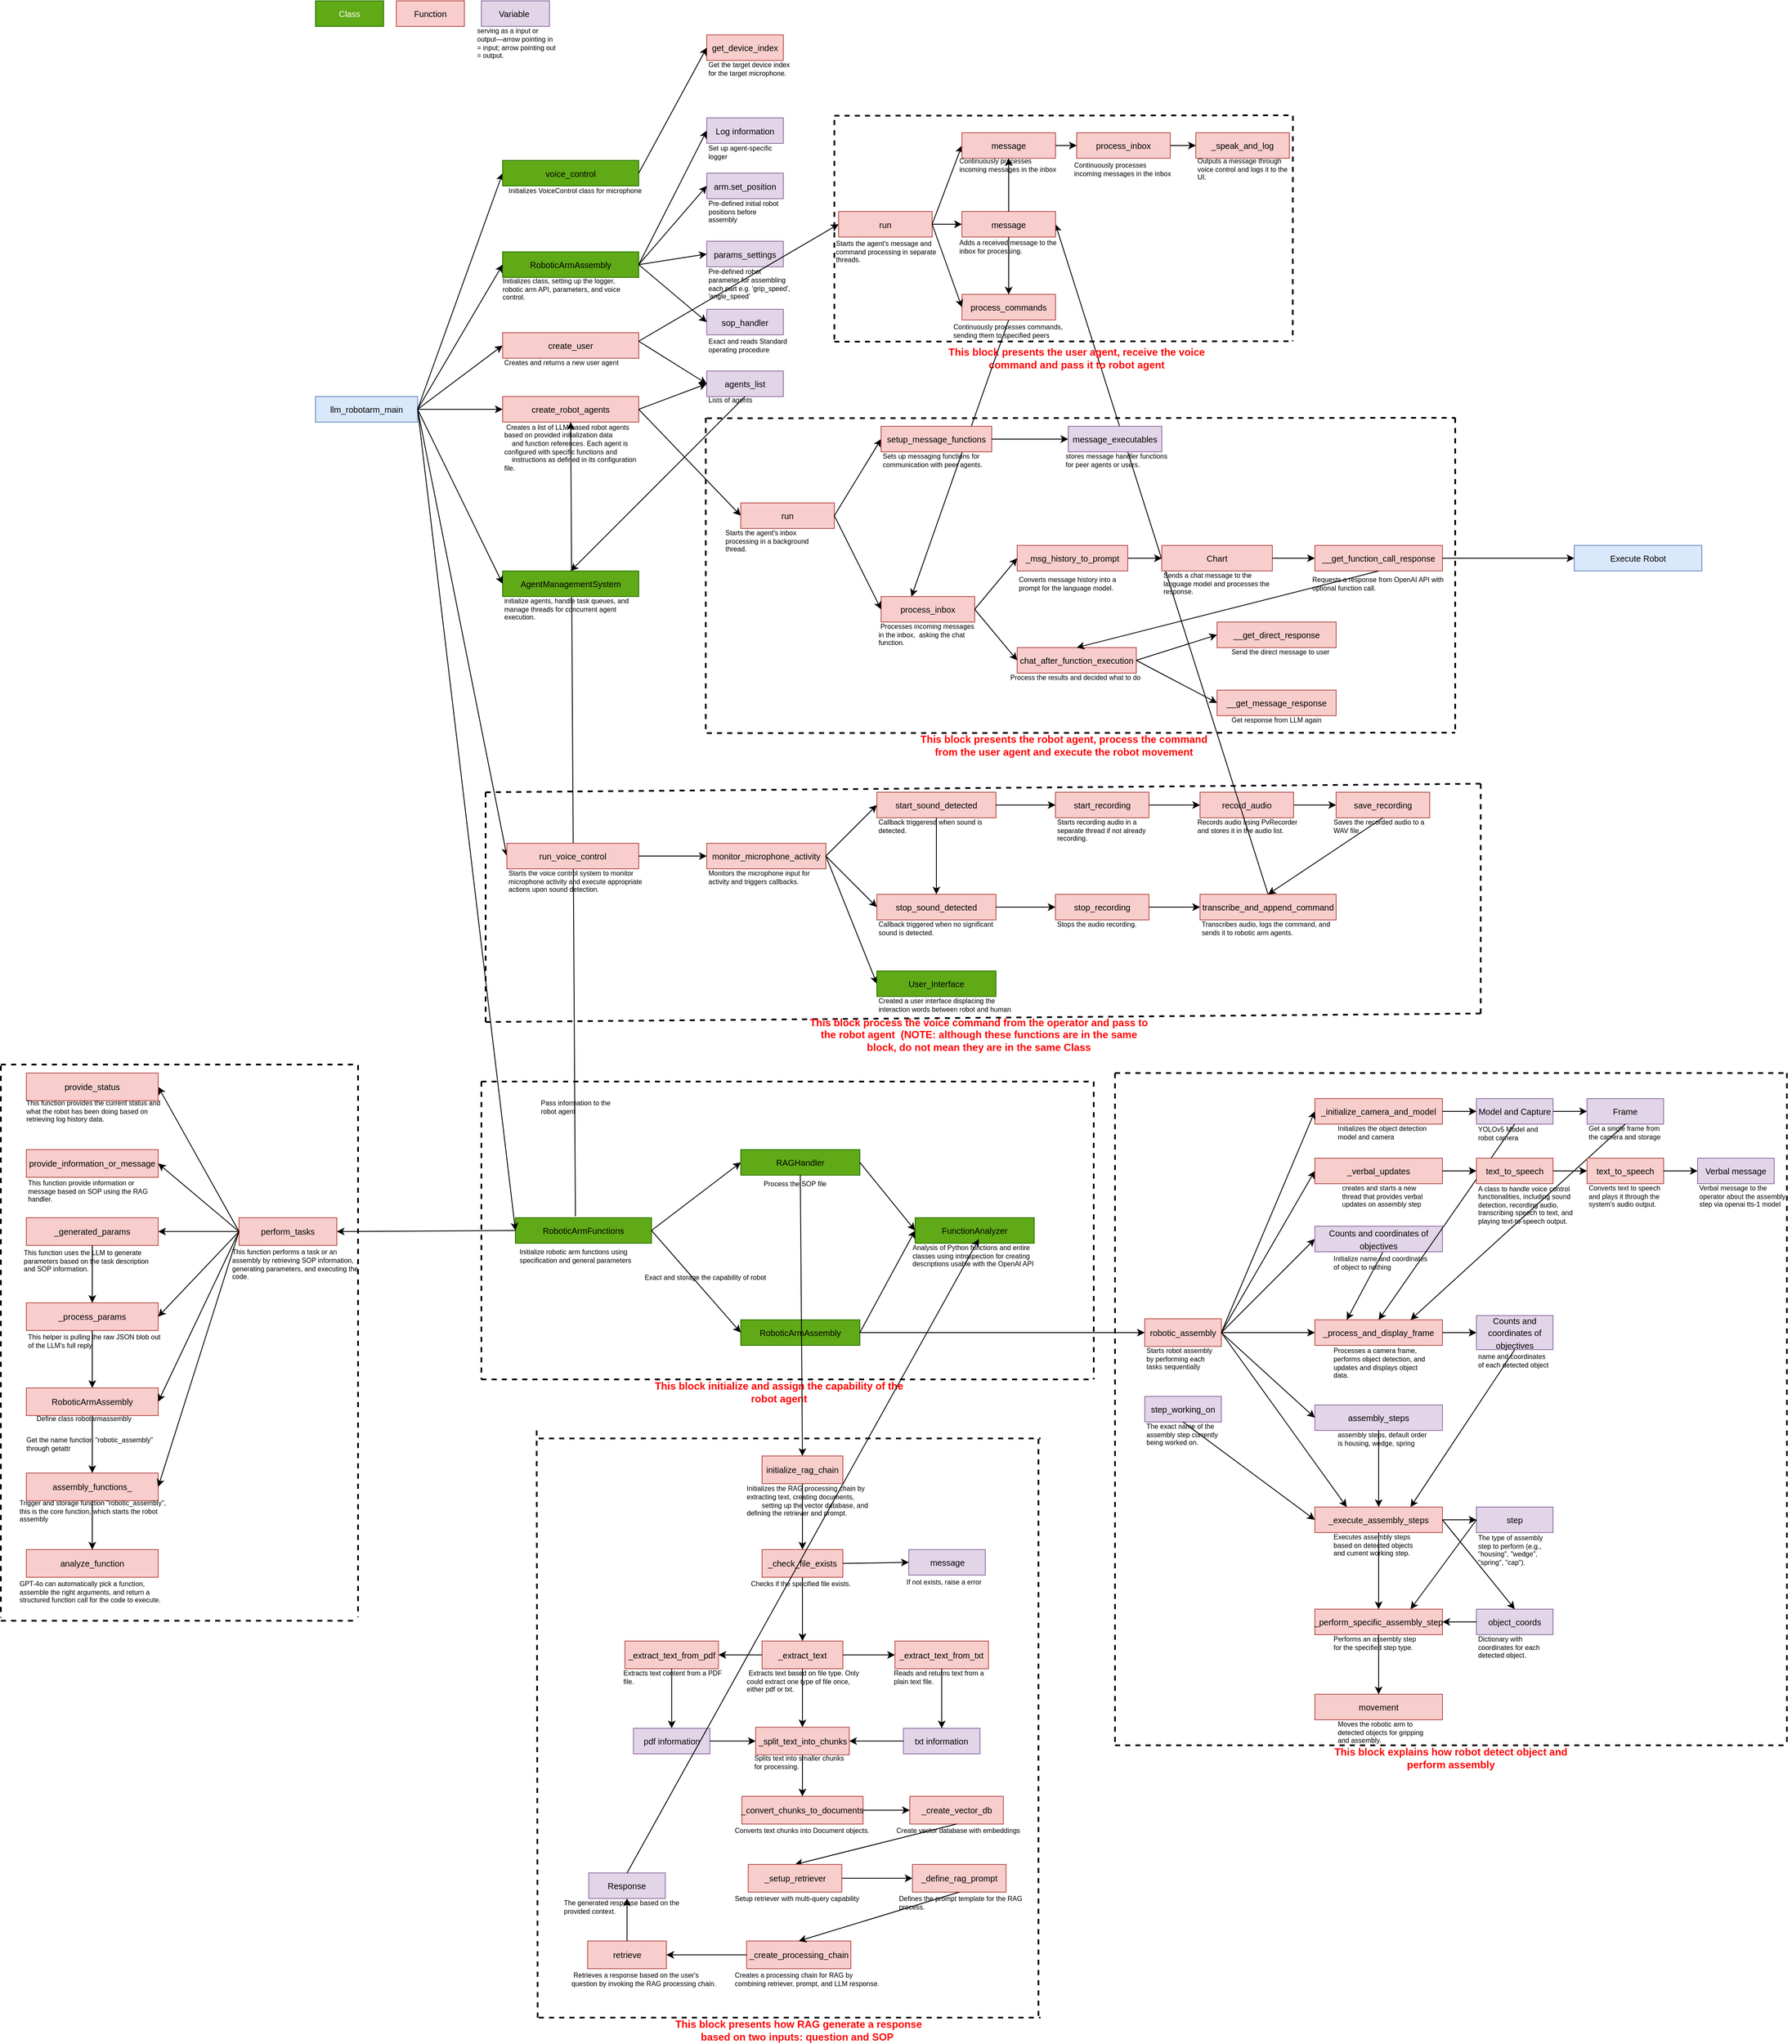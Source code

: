 <mxfile version="27.1.0">
  <diagram name="Page-1" id="RDTMF3SsoyLsSKH50AcO">
    <mxGraphModel grid="1" page="1" gridSize="10" guides="1" tooltips="1" connect="1" arrows="1" fold="1" pageScale="1" pageWidth="850" pageHeight="1100" math="0" shadow="0">
      <root>
        <mxCell id="0" />
        <mxCell id="1" parent="0" />
        <mxCell id="5n5htKYlwA2j8NTGIH6a-18" value="&lt;font style=&quot;color: rgb(0, 0, 0);&quot;&gt;&lt;font&gt;RoboticArmAssembl&lt;/font&gt;y&lt;/font&gt;" style="html=1;whiteSpace=wrap;fillColor=#60a917;fontColor=#ffffff;strokeColor=#2D7600;fontSize=10;" vertex="1" parent="1">
          <mxGeometry x="240" y="315" width="160" height="30" as="geometry" />
        </mxCell>
        <mxCell id="5n5htKYlwA2j8NTGIH6a-19" value="Class" style="html=1;whiteSpace=wrap;fillColor=#60a917;fontColor=#ffffff;strokeColor=#2D7600;fontSize=10;" vertex="1" parent="1">
          <mxGeometry x="20" y="20" width="80" height="30" as="geometry" />
        </mxCell>
        <mxCell id="evL0q8HehRQx2sm4fGle-14" value="Function" style="rounded=0;whiteSpace=wrap;html=1;fillColor=#f8cecc;strokeColor=#b85450;fontSize=10;" vertex="1" parent="1">
          <mxGeometry x="115" y="20" width="80" height="30" as="geometry" />
        </mxCell>
        <mxCell id="evL0q8HehRQx2sm4fGle-16" value="Variable&amp;nbsp;" style="rounded=0;whiteSpace=wrap;html=1;fillColor=#e1d5e7;strokeColor=#9673a6;fontSize=10;" vertex="1" parent="1">
          <mxGeometry x="215" y="20" width="80" height="30" as="geometry" />
        </mxCell>
        <mxCell id="evL0q8HehRQx2sm4fGle-21" value="&lt;font style=&quot;font-size: 10px;&quot;&gt;Log information&lt;/font&gt;" style="rounded=0;whiteSpace=wrap;html=1;fillColor=#e1d5e7;strokeColor=#9673a6;" vertex="1" parent="1">
          <mxGeometry x="480" y="157.5" width="90" height="30" as="geometry" />
        </mxCell>
        <mxCell id="evL0q8HehRQx2sm4fGle-28" value="&lt;span style=&quot;font-size: 10px;&quot;&gt;arm.set_position&lt;/span&gt;" style="rounded=0;whiteSpace=wrap;html=1;fillColor=#e1d5e7;strokeColor=#9673a6;" vertex="1" parent="1">
          <mxGeometry x="480" y="222.5" width="90" height="30" as="geometry" />
        </mxCell>
        <mxCell id="evL0q8HehRQx2sm4fGle-35" value="&lt;span style=&quot;font-size: 10px;&quot;&gt;params_settings&lt;/span&gt;" style="rounded=0;whiteSpace=wrap;html=1;fillColor=#e1d5e7;strokeColor=#9673a6;" vertex="1" parent="1">
          <mxGeometry x="480" y="302.5" width="90" height="30" as="geometry" />
        </mxCell>
        <mxCell id="evL0q8HehRQx2sm4fGle-46" value="robotic_assembly" style="rounded=0;whiteSpace=wrap;html=1;fillColor=#f8cecc;strokeColor=#b85450;fontSize=10;" vertex="1" parent="1">
          <mxGeometry x="995" y="1568.75" width="90" height="32.5" as="geometry" />
        </mxCell>
        <mxCell id="evL0q8HehRQx2sm4fGle-52" value="_initialize_camera_and_model" style="rounded=0;whiteSpace=wrap;html=1;fillColor=#f8cecc;strokeColor=#b85450;fontSize=10;" vertex="1" parent="1">
          <mxGeometry x="1195" y="1310" width="150" height="30" as="geometry" />
        </mxCell>
        <mxCell id="evL0q8HehRQx2sm4fGle-53" value="" style="endArrow=classic;html=1;rounded=0;entryX=0;entryY=0.5;entryDx=0;entryDy=0;exitX=1;exitY=0.5;exitDx=0;exitDy=0;" edge="1" parent="1" source="evL0q8HehRQx2sm4fGle-46" target="evL0q8HehRQx2sm4fGle-52">
          <mxGeometry width="50" height="50" relative="1" as="geometry">
            <mxPoint x="1055" y="1620" as="sourcePoint" />
            <mxPoint x="1160" y="1620" as="targetPoint" />
            <Array as="points" />
          </mxGeometry>
        </mxCell>
        <mxCell id="evL0q8HehRQx2sm4fGle-57" value="Initializes class, setting up the logger, robotic arm API, parameters, and voice control." style="text;whiteSpace=wrap;fontSize=8;verticalAlign=middle;" vertex="1" parent="1">
          <mxGeometry x="237.5" y="333.75" width="160" height="50" as="geometry" />
        </mxCell>
        <mxCell id="evL0q8HehRQx2sm4fGle-79" value="Starts robot assembly by performing each tasks sequentially" style="text;whiteSpace=wrap;fontSize=8;" vertex="1" parent="1">
          <mxGeometry x="995" y="1595" width="90" height="40" as="geometry" />
        </mxCell>
        <mxCell id="evL0q8HehRQx2sm4fGle-80" value="Set up agent-specific logger" style="text;whiteSpace=wrap;fontSize=8;verticalAlign=middle;" vertex="1" parent="1">
          <mxGeometry x="480" y="177.5" width="90" height="40" as="geometry" />
        </mxCell>
        <mxCell id="evL0q8HehRQx2sm4fGle-81" value="Initializes the object detection model and camera" style="text;whiteSpace=wrap;fontSize=8;verticalAlign=middle;" vertex="1" parent="1">
          <mxGeometry x="1220" y="1327.5" width="110" height="45" as="geometry" />
        </mxCell>
        <mxCell id="evL0q8HehRQx2sm4fGle-82" value="&lt;font style=&quot;font-size: 10px;&quot;&gt;Verbal message&lt;/font&gt;" style="rounded=0;whiteSpace=wrap;html=1;fillColor=#e1d5e7;strokeColor=#9673a6;" vertex="1" parent="1">
          <mxGeometry x="1645" y="1380" width="90" height="30" as="geometry" />
        </mxCell>
        <mxCell id="evL0q8HehRQx2sm4fGle-86" value="Verbal message to the operator about the assembly step via openai tts-1 model" style="text;whiteSpace=wrap;fontSize=8;verticalAlign=middle;" vertex="1" parent="1">
          <mxGeometry x="1645" y="1400" width="110" height="50" as="geometry" />
        </mxCell>
        <mxCell id="evL0q8HehRQx2sm4fGle-88" value="" style="endArrow=classic;html=1;rounded=0;entryX=0;entryY=0.5;entryDx=0;entryDy=0;exitX=1;exitY=0.5;exitDx=0;exitDy=0;" edge="1" parent="1" source="evL0q8HehRQx2sm4fGle-46" target="KtwAlY6Ba2kB0IQo1Yln-1">
          <mxGeometry width="50" height="50" relative="1" as="geometry">
            <mxPoint x="1125" y="1670" as="sourcePoint" />
            <mxPoint x="1220" y="1740" as="targetPoint" />
          </mxGeometry>
        </mxCell>
        <mxCell id="KtwAlY6Ba2kB0IQo1Yln-1" value="_verbal_updates" style="rounded=0;whiteSpace=wrap;html=1;fillColor=#f8cecc;strokeColor=#b85450;fontSize=10;" vertex="1" parent="1">
          <mxGeometry x="1195" y="1380" width="150" height="30" as="geometry" />
        </mxCell>
        <mxCell id="KtwAlY6Ba2kB0IQo1Yln-2" value="creates and starts a new thread that provides verbal updates on assembly step " style="text;whiteSpace=wrap;fontSize=8;verticalAlign=middle;" vertex="1" parent="1">
          <mxGeometry x="1225" y="1400" width="110" height="50" as="geometry" />
        </mxCell>
        <mxCell id="KtwAlY6Ba2kB0IQo1Yln-4" value="&lt;span style=&quot;font-size: 10px;&quot;&gt;Model and Capture&lt;/span&gt;" style="rounded=0;whiteSpace=wrap;html=1;fillColor=#e1d5e7;strokeColor=#9673a6;" vertex="1" parent="1">
          <mxGeometry x="1385" y="1310" width="90" height="30" as="geometry" />
        </mxCell>
        <mxCell id="KtwAlY6Ba2kB0IQo1Yln-5" value="" style="endArrow=classic;html=1;rounded=0;entryX=0;entryY=0.5;entryDx=0;entryDy=0;exitX=1;exitY=0.5;exitDx=0;exitDy=0;" edge="1" parent="1" source="evL0q8HehRQx2sm4fGle-52" target="KtwAlY6Ba2kB0IQo1Yln-4">
          <mxGeometry width="50" height="50" relative="1" as="geometry">
            <mxPoint x="1385" y="1455" as="sourcePoint" />
            <mxPoint x="1445" y="1450" as="targetPoint" />
            <Array as="points" />
          </mxGeometry>
        </mxCell>
        <mxCell id="KtwAlY6Ba2kB0IQo1Yln-6" value="YOLOv5 Model and robot camera" style="text;whiteSpace=wrap;fontSize=8;verticalAlign=middle;" vertex="1" parent="1">
          <mxGeometry x="1385" y="1327.5" width="90" height="47.5" as="geometry" />
        </mxCell>
        <mxCell id="KtwAlY6Ba2kB0IQo1Yln-7" value="" style="endArrow=classic;html=1;rounded=0;exitX=1;exitY=0.5;exitDx=0;exitDy=0;entryX=0;entryY=0.5;entryDx=0;entryDy=0;" edge="1" parent="1" source="evL0q8HehRQx2sm4fGle-46" target="KtwAlY6Ba2kB0IQo1Yln-8">
          <mxGeometry width="50" height="50" relative="1" as="geometry">
            <mxPoint x="1305" y="1508" as="sourcePoint" />
            <mxPoint x="1195" y="1720" as="targetPoint" />
            <Array as="points" />
          </mxGeometry>
        </mxCell>
        <mxCell id="KtwAlY6Ba2kB0IQo1Yln-8" value="&lt;span style=&quot;font-size: 10px;&quot;&gt;Counts and coordinates of objectives&lt;/span&gt;" style="rounded=0;whiteSpace=wrap;html=1;fillColor=#e1d5e7;strokeColor=#9673a6;" vertex="1" parent="1">
          <mxGeometry x="1195" y="1460" width="150" height="30" as="geometry" />
        </mxCell>
        <mxCell id="KtwAlY6Ba2kB0IQo1Yln-9" value="Initialize name and coordinates of object to nothing" style="text;whiteSpace=wrap;fontSize=8;verticalAlign=middle;" vertex="1" parent="1">
          <mxGeometry x="1215" y="1475" width="120" height="55" as="geometry" />
        </mxCell>
        <mxCell id="KtwAlY6Ba2kB0IQo1Yln-10" value="&lt;span style=&quot;font-size: 10px;&quot;&gt;Frame&lt;/span&gt;" style="rounded=0;whiteSpace=wrap;html=1;fillColor=#e1d5e7;strokeColor=#9673a6;" vertex="1" parent="1">
          <mxGeometry x="1515" y="1310" width="90" height="30" as="geometry" />
        </mxCell>
        <mxCell id="KtwAlY6Ba2kB0IQo1Yln-11" value="" style="endArrow=classic;html=1;rounded=0;entryX=0;entryY=0.5;entryDx=0;entryDy=0;exitX=1;exitY=0.5;exitDx=0;exitDy=0;" edge="1" parent="1" source="KtwAlY6Ba2kB0IQo1Yln-4" target="KtwAlY6Ba2kB0IQo1Yln-10">
          <mxGeometry width="50" height="50" relative="1" as="geometry">
            <mxPoint x="1565" y="1450" as="sourcePoint" />
            <mxPoint x="1625" y="1455" as="targetPoint" />
            <Array as="points" />
          </mxGeometry>
        </mxCell>
        <mxCell id="KtwAlY6Ba2kB0IQo1Yln-12" value="Get a single frame from the camera and storage" style="text;whiteSpace=wrap;fontSize=8;verticalAlign=middle;" vertex="1" parent="1">
          <mxGeometry x="1515" y="1330" width="90" height="40" as="geometry" />
        </mxCell>
        <mxCell id="KtwAlY6Ba2kB0IQo1Yln-13" value="serving as a input or output—arrow pointing in = input; arrow pointing out = output." style="text;whiteSpace=wrap;fontSize=8;verticalAlign=middle;" vertex="1" parent="1">
          <mxGeometry x="207.5" y="50" width="95" height="40" as="geometry" />
        </mxCell>
        <mxCell id="KtwAlY6Ba2kB0IQo1Yln-15" value="_process_and_display_frame" style="rounded=0;whiteSpace=wrap;html=1;fillColor=#f8cecc;strokeColor=#b85450;fontSize=10;" vertex="1" parent="1">
          <mxGeometry x="1195" y="1570" width="150" height="30" as="geometry" />
        </mxCell>
        <mxCell id="KtwAlY6Ba2kB0IQo1Yln-16" value="" style="endArrow=classic;html=1;rounded=0;exitX=1;exitY=0.5;exitDx=0;exitDy=0;entryX=0;entryY=0.5;entryDx=0;entryDy=0;" edge="1" parent="1" source="evL0q8HehRQx2sm4fGle-46" target="KtwAlY6Ba2kB0IQo1Yln-15">
          <mxGeometry width="50" height="50" relative="1" as="geometry">
            <mxPoint x="1385" y="1680" as="sourcePoint" />
            <mxPoint x="1405" y="1807" as="targetPoint" />
            <Array as="points" />
          </mxGeometry>
        </mxCell>
        <mxCell id="KtwAlY6Ba2kB0IQo1Yln-17" value="" style="endArrow=classic;html=1;rounded=0;entryX=0.75;entryY=0;entryDx=0;entryDy=0;exitX=0.5;exitY=1;exitDx=0;exitDy=0;" edge="1" parent="1" source="KtwAlY6Ba2kB0IQo1Yln-10" target="KtwAlY6Ba2kB0IQo1Yln-15">
          <mxGeometry width="50" height="50" relative="1" as="geometry">
            <mxPoint x="1585" y="1560" as="sourcePoint" />
            <mxPoint x="1435" y="1957" as="targetPoint" />
            <Array as="points" />
          </mxGeometry>
        </mxCell>
        <mxCell id="KtwAlY6Ba2kB0IQo1Yln-18" value="" style="endArrow=classic;html=1;rounded=0;entryX=0.25;entryY=0;entryDx=0;entryDy=0;exitX=0.532;exitY=1.019;exitDx=0;exitDy=0;exitPerimeter=0;" edge="1" parent="1" source="KtwAlY6Ba2kB0IQo1Yln-8" target="KtwAlY6Ba2kB0IQo1Yln-15">
          <mxGeometry width="50" height="50" relative="1" as="geometry">
            <mxPoint x="1770" y="1750" as="sourcePoint" />
            <mxPoint x="1465" y="2007" as="targetPoint" />
            <Array as="points" />
          </mxGeometry>
        </mxCell>
        <mxCell id="KtwAlY6Ba2kB0IQo1Yln-19" value="" style="endArrow=classic;html=1;rounded=0;entryX=0.5;entryY=0;entryDx=0;entryDy=0;exitX=0.5;exitY=1;exitDx=0;exitDy=0;" edge="1" parent="1" source="KtwAlY6Ba2kB0IQo1Yln-4" target="KtwAlY6Ba2kB0IQo1Yln-15">
          <mxGeometry width="50" height="50" relative="1" as="geometry">
            <mxPoint x="1850" y="1710" as="sourcePoint" />
            <mxPoint x="1545" y="1967" as="targetPoint" />
            <Array as="points" />
          </mxGeometry>
        </mxCell>
        <mxCell id="KtwAlY6Ba2kB0IQo1Yln-21" value="Processes a camera frame, performs object detection, and updates and displays object data." style="text;whiteSpace=wrap;fontSize=8;verticalAlign=middle;" vertex="1" parent="1">
          <mxGeometry x="1215" y="1598.75" width="110" height="45" as="geometry" />
        </mxCell>
        <mxCell id="KtwAlY6Ba2kB0IQo1Yln-23" value="&lt;span style=&quot;font-size: 10px;&quot;&gt;Counts and coordinates of objectives&lt;/span&gt;" style="rounded=0;whiteSpace=wrap;html=1;fillColor=#e1d5e7;strokeColor=#9673a6;" vertex="1" parent="1">
          <mxGeometry x="1385" y="1565" width="90" height="40" as="geometry" />
        </mxCell>
        <mxCell id="KtwAlY6Ba2kB0IQo1Yln-24" value="" style="endArrow=classic;html=1;rounded=0;entryX=0;entryY=0.5;entryDx=0;entryDy=0;exitX=1;exitY=0.5;exitDx=0;exitDy=0;" edge="1" parent="1" source="KtwAlY6Ba2kB0IQo1Yln-15" target="KtwAlY6Ba2kB0IQo1Yln-23">
          <mxGeometry width="50" height="50" relative="1" as="geometry">
            <mxPoint x="1485" y="1780" as="sourcePoint" />
            <mxPoint x="1505" y="1860" as="targetPoint" />
            <Array as="points" />
          </mxGeometry>
        </mxCell>
        <mxCell id="KtwAlY6Ba2kB0IQo1Yln-25" value="name and coordinates of each detected object" style="text;whiteSpace=wrap;fontSize=8;verticalAlign=middle;" vertex="1" parent="1">
          <mxGeometry x="1385" y="1591.25" width="90" height="52.5" as="geometry" />
        </mxCell>
        <mxCell id="KtwAlY6Ba2kB0IQo1Yln-27" value="assembly_steps" style="rounded=0;whiteSpace=wrap;html=1;fillColor=#e1d5e7;strokeColor=#9673a6;fontSize=10;" vertex="1" parent="1">
          <mxGeometry x="1195" y="1670" width="150" height="30" as="geometry" />
        </mxCell>
        <mxCell id="KtwAlY6Ba2kB0IQo1Yln-28" value="assembly steps, default order is housing, wedge, spring" style="text;whiteSpace=wrap;fontSize=8;verticalAlign=middle;" vertex="1" parent="1">
          <mxGeometry x="1220" y="1690" width="110" height="40" as="geometry" />
        </mxCell>
        <mxCell id="KtwAlY6Ba2kB0IQo1Yln-29" value="" style="endArrow=classic;html=1;rounded=0;exitX=1;exitY=0.5;exitDx=0;exitDy=0;entryX=0;entryY=0.5;entryDx=0;entryDy=0;" edge="1" parent="1" source="evL0q8HehRQx2sm4fGle-46" target="KtwAlY6Ba2kB0IQo1Yln-27">
          <mxGeometry width="50" height="50" relative="1" as="geometry">
            <mxPoint x="1185" y="1700" as="sourcePoint" />
            <mxPoint x="1225" y="1947" as="targetPoint" />
            <Array as="points" />
          </mxGeometry>
        </mxCell>
        <mxCell id="KtwAlY6Ba2kB0IQo1Yln-30" value="_execute_assembly_steps" style="rounded=0;whiteSpace=wrap;html=1;fillColor=#f8cecc;strokeColor=#b85450;fontSize=10;" vertex="1" parent="1">
          <mxGeometry x="1195" y="1790" width="150" height="30" as="geometry" />
        </mxCell>
        <mxCell id="KtwAlY6Ba2kB0IQo1Yln-31" value="" style="endArrow=classic;html=1;rounded=0;exitX=1;exitY=0.5;exitDx=0;exitDy=0;entryX=0.25;entryY=0;entryDx=0;entryDy=0;" edge="1" parent="1" source="evL0q8HehRQx2sm4fGle-46" target="KtwAlY6Ba2kB0IQo1Yln-30">
          <mxGeometry width="50" height="50" relative="1" as="geometry">
            <mxPoint x="1285" y="1760" as="sourcePoint" />
            <mxPoint x="1325" y="2107" as="targetPoint" />
            <Array as="points" />
          </mxGeometry>
        </mxCell>
        <mxCell id="KtwAlY6Ba2kB0IQo1Yln-32" value="" style="endArrow=classic;html=1;rounded=0;entryX=0.5;entryY=0;entryDx=0;entryDy=0;exitX=0.5;exitY=1;exitDx=0;exitDy=0;" edge="1" parent="1" source="KtwAlY6Ba2kB0IQo1Yln-27" target="KtwAlY6Ba2kB0IQo1Yln-30">
          <mxGeometry width="50" height="50" relative="1" as="geometry">
            <mxPoint x="1517" y="1900" as="sourcePoint" />
            <mxPoint x="1495" y="1980" as="targetPoint" />
            <Array as="points" />
          </mxGeometry>
        </mxCell>
        <mxCell id="KtwAlY6Ba2kB0IQo1Yln-33" value="&lt;span style=&quot;font-size: 10px;&quot;&gt;step_working_on&lt;/span&gt;" style="rounded=0;whiteSpace=wrap;html=1;fillColor=#e1d5e7;strokeColor=#9673a6;" vertex="1" parent="1">
          <mxGeometry x="995" y="1660" width="90" height="30" as="geometry" />
        </mxCell>
        <mxCell id="KtwAlY6Ba2kB0IQo1Yln-38" value="The exact name of the assembly step currently being worked on." style="text;whiteSpace=wrap;fontSize=8;verticalAlign=middle;" vertex="1" parent="1">
          <mxGeometry x="995" y="1680" width="90" height="50" as="geometry" />
        </mxCell>
        <mxCell id="KtwAlY6Ba2kB0IQo1Yln-39" value="" style="endArrow=classic;html=1;rounded=0;exitX=0.5;exitY=1;exitDx=0;exitDy=0;entryX=0;entryY=0.5;entryDx=0;entryDy=0;" edge="1" parent="1" source="KtwAlY6Ba2kB0IQo1Yln-33" target="KtwAlY6Ba2kB0IQo1Yln-30">
          <mxGeometry width="50" height="50" relative="1" as="geometry">
            <mxPoint x="975" y="1800" as="sourcePoint" />
            <mxPoint x="1165" y="1810" as="targetPoint" />
          </mxGeometry>
        </mxCell>
        <mxCell id="KtwAlY6Ba2kB0IQo1Yln-40" value="" style="endArrow=classic;html=1;rounded=0;entryX=0.75;entryY=0;entryDx=0;entryDy=0;exitX=0.5;exitY=1;exitDx=0;exitDy=0;" edge="1" parent="1" source="KtwAlY6Ba2kB0IQo1Yln-23" target="KtwAlY6Ba2kB0IQo1Yln-30">
          <mxGeometry width="50" height="50" relative="1" as="geometry">
            <mxPoint x="1295" y="1720" as="sourcePoint" />
            <mxPoint x="1400" y="1850" as="targetPoint" />
          </mxGeometry>
        </mxCell>
        <mxCell id="KtwAlY6Ba2kB0IQo1Yln-41" value="Executes assembly steps based on detected objects and current working step." style="text;whiteSpace=wrap;fontSize=8;verticalAlign=middle;" vertex="1" parent="1">
          <mxGeometry x="1215" y="1810" width="110" height="50" as="geometry" />
        </mxCell>
        <mxCell id="KtwAlY6Ba2kB0IQo1Yln-42" value="" style="endArrow=classic;html=1;rounded=0;exitX=0.5;exitY=1;exitDx=0;exitDy=0;entryX=0.5;entryY=0;entryDx=0;entryDy=0;" edge="1" parent="1" source="KtwAlY6Ba2kB0IQo1Yln-30" target="KtwAlY6Ba2kB0IQo1Yln-43">
          <mxGeometry width="50" height="50" relative="1" as="geometry">
            <mxPoint x="1385" y="2040" as="sourcePoint" />
            <mxPoint x="1280" y="2180" as="targetPoint" />
            <Array as="points" />
          </mxGeometry>
        </mxCell>
        <mxCell id="KtwAlY6Ba2kB0IQo1Yln-43" value="_perform_specific_assembly_step" style="rounded=0;whiteSpace=wrap;html=1;fillColor=#f8cecc;strokeColor=#b85450;fontSize=10;" vertex="1" parent="1">
          <mxGeometry x="1195" y="1910" width="150" height="30" as="geometry" />
        </mxCell>
        <mxCell id="KtwAlY6Ba2kB0IQo1Yln-44" value="Performs an assembly step for the specified step type." style="text;whiteSpace=wrap;fontSize=8;verticalAlign=middle;" vertex="1" parent="1">
          <mxGeometry x="1215" y="1930" width="110" height="40" as="geometry" />
        </mxCell>
        <mxCell id="KtwAlY6Ba2kB0IQo1Yln-45" value="" style="endArrow=classic;html=1;rounded=0;exitX=1;exitY=0.5;exitDx=0;exitDy=0;entryX=0;entryY=0.5;entryDx=0;entryDy=0;" edge="1" parent="1" source="KtwAlY6Ba2kB0IQo1Yln-30" target="KtwAlY6Ba2kB0IQo1Yln-46">
          <mxGeometry width="50" height="50" relative="1" as="geometry">
            <mxPoint x="1445" y="2010" as="sourcePoint" />
            <mxPoint x="1425" y="2015" as="targetPoint" />
            <Array as="points" />
          </mxGeometry>
        </mxCell>
        <mxCell id="KtwAlY6Ba2kB0IQo1Yln-46" value="&lt;span style=&quot;font-size: 10px;&quot;&gt;step&lt;/span&gt;" style="rounded=0;whiteSpace=wrap;html=1;fillColor=#e1d5e7;strokeColor=#9673a6;" vertex="1" parent="1">
          <mxGeometry x="1385" y="1790" width="90" height="30" as="geometry" />
        </mxCell>
        <mxCell id="KtwAlY6Ba2kB0IQo1Yln-47" value="The type of assembly step to perform (e.g., &quot;housing&quot;, &quot;wedge&quot;, &quot;spring&quot;, &quot;cap&quot;)." style="text;whiteSpace=wrap;fontSize=8;" vertex="1" parent="1">
          <mxGeometry x="1385" y="1815" width="90" height="40" as="geometry" />
        </mxCell>
        <mxCell id="KtwAlY6Ba2kB0IQo1Yln-48" value="" style="endArrow=classic;html=1;rounded=0;exitX=0;exitY=0.5;exitDx=0;exitDy=0;entryX=0.75;entryY=0;entryDx=0;entryDy=0;" edge="1" parent="1" source="KtwAlY6Ba2kB0IQo1Yln-46" target="KtwAlY6Ba2kB0IQo1Yln-43">
          <mxGeometry width="50" height="50" relative="1" as="geometry">
            <mxPoint x="1585" y="1960" as="sourcePoint" />
            <mxPoint x="1675" y="1960" as="targetPoint" />
            <Array as="points" />
          </mxGeometry>
        </mxCell>
        <mxCell id="KtwAlY6Ba2kB0IQo1Yln-49" value="&lt;span style=&quot;font-size: 10px;&quot;&gt;object_coords&lt;/span&gt;" style="rounded=0;whiteSpace=wrap;html=1;fillColor=#e1d5e7;strokeColor=#9673a6;" vertex="1" parent="1">
          <mxGeometry x="1385" y="1910" width="90" height="30" as="geometry" />
        </mxCell>
        <mxCell id="KtwAlY6Ba2kB0IQo1Yln-50" value="" style="endArrow=classic;html=1;rounded=0;exitX=1;exitY=0.5;exitDx=0;exitDy=0;entryX=0.5;entryY=0;entryDx=0;entryDy=0;" edge="1" parent="1" source="KtwAlY6Ba2kB0IQo1Yln-30" target="KtwAlY6Ba2kB0IQo1Yln-49">
          <mxGeometry width="50" height="50" relative="1" as="geometry">
            <mxPoint x="1535" y="1970" as="sourcePoint" />
            <mxPoint x="1625" y="1970" as="targetPoint" />
            <Array as="points" />
          </mxGeometry>
        </mxCell>
        <mxCell id="KtwAlY6Ba2kB0IQo1Yln-51" value="Dictionary with coordinates for each detected object." style="text;whiteSpace=wrap;fontSize=8;verticalAlign=middle;" vertex="1" parent="1">
          <mxGeometry x="1385" y="1930" width="90" height="50" as="geometry" />
        </mxCell>
        <mxCell id="KtwAlY6Ba2kB0IQo1Yln-52" value="" style="endArrow=classic;html=1;rounded=0;exitX=0;exitY=0.5;exitDx=0;exitDy=0;entryX=1;entryY=0.5;entryDx=0;entryDy=0;" edge="1" parent="1" source="KtwAlY6Ba2kB0IQo1Yln-49" target="KtwAlY6Ba2kB0IQo1Yln-43">
          <mxGeometry width="50" height="50" relative="1" as="geometry">
            <mxPoint x="1590" y="2140" as="sourcePoint" />
            <mxPoint x="1410" y="2270" as="targetPoint" />
            <Array as="points" />
          </mxGeometry>
        </mxCell>
        <mxCell id="KtwAlY6Ba2kB0IQo1Yln-54" value="movement" style="rounded=0;whiteSpace=wrap;html=1;fillColor=#f8cecc;strokeColor=#b85450;fontSize=10;" vertex="1" parent="1">
          <mxGeometry x="1195" y="2010" width="150" height="30" as="geometry" />
        </mxCell>
        <mxCell id="KtwAlY6Ba2kB0IQo1Yln-55" value="" style="endArrow=classic;html=1;rounded=0;exitX=0.5;exitY=1;exitDx=0;exitDy=0;entryX=0.5;entryY=0;entryDx=0;entryDy=0;" edge="1" parent="1" source="KtwAlY6Ba2kB0IQo1Yln-43" target="KtwAlY6Ba2kB0IQo1Yln-54">
          <mxGeometry width="50" height="50" relative="1" as="geometry">
            <mxPoint x="1215" y="2090" as="sourcePoint" />
            <mxPoint x="1215" y="2190" as="targetPoint" />
            <Array as="points" />
          </mxGeometry>
        </mxCell>
        <mxCell id="KtwAlY6Ba2kB0IQo1Yln-56" value="Moves the robotic arm to detected objects for gripping and assembly." style="text;whiteSpace=wrap;fontSize=8;verticalAlign=middle;" vertex="1" parent="1">
          <mxGeometry x="1220" y="2030" width="110" height="50" as="geometry" />
        </mxCell>
        <mxCell id="KtwAlY6Ba2kB0IQo1Yln-58" value="Pre-defined robot parameter for assembling each part e.g. &#39;grip_speed&#39;, &#39;angle_speed&#39;" style="text;whiteSpace=wrap;fontSize=8;verticalAlign=middle;" vertex="1" parent="1">
          <mxGeometry x="480" y="322.5" width="100" height="60" as="geometry" />
        </mxCell>
        <mxCell id="KtwAlY6Ba2kB0IQo1Yln-59" value="Pre-defined initial robot positions before assembly " style="text;whiteSpace=wrap;fontSize=8;verticalAlign=middle;" vertex="1" parent="1">
          <mxGeometry x="480" y="242.5" width="90" height="50" as="geometry" />
        </mxCell>
        <mxCell id="KtwAlY6Ba2kB0IQo1Yln-62" value="&lt;span style=&quot;font-size: 10px;&quot;&gt;sop_handler&lt;/span&gt;" style="rounded=0;whiteSpace=wrap;html=1;fillColor=#e1d5e7;strokeColor=#9673a6;" vertex="1" parent="1">
          <mxGeometry x="480" y="382.5" width="90" height="30" as="geometry" />
        </mxCell>
        <mxCell id="KtwAlY6Ba2kB0IQo1Yln-64" value="Exact and reads Standard operating procedure " style="text;whiteSpace=wrap;fontSize=8;verticalAlign=middle;" vertex="1" parent="1">
          <mxGeometry x="480" y="395" width="100" height="60" as="geometry" />
        </mxCell>
        <mxCell id="KtwAlY6Ba2kB0IQo1Yln-70" value="" style="endArrow=classic;html=1;rounded=0;exitX=1;exitY=0.5;exitDx=0;exitDy=0;entryX=0;entryY=0.5;entryDx=0;entryDy=0;" edge="1" parent="1" source="KtwAlY6Ba2kB0IQo1Yln-1" target="KtwAlY6Ba2kB0IQo1Yln-72">
          <mxGeometry width="50" height="50" relative="1" as="geometry">
            <mxPoint x="1535" y="1540" as="sourcePoint" />
            <mxPoint x="1385" y="1395" as="targetPoint" />
          </mxGeometry>
        </mxCell>
        <mxCell id="KtwAlY6Ba2kB0IQo1Yln-72" value="&lt;font style=&quot;color: rgb(0, 0, 0);&quot;&gt;text_to_speech&lt;/font&gt;" style="html=1;whiteSpace=wrap;fillColor=#f8cecc;strokeColor=#b85450;fontSize=10;" vertex="1" parent="1">
          <mxGeometry x="1385" y="1380" width="90" height="30" as="geometry" />
        </mxCell>
        <mxCell id="KtwAlY6Ba2kB0IQo1Yln-74" value="A class to handle voice control functionalities, including sound detection, recording audio, transcribing speech to text, and playing text-to-speech output." style="text;whiteSpace=wrap;fontSize=8;verticalAlign=middle;" vertex="1" parent="1">
          <mxGeometry x="1385" y="1410" width="120" height="50" as="geometry" />
        </mxCell>
        <mxCell id="KtwAlY6Ba2kB0IQo1Yln-75" value="text_to_speech" style="rounded=0;whiteSpace=wrap;html=1;fillColor=#f8cecc;strokeColor=#b85450;fontSize=10;" vertex="1" parent="1">
          <mxGeometry x="1515" y="1380" width="90" height="30" as="geometry" />
        </mxCell>
        <mxCell id="KtwAlY6Ba2kB0IQo1Yln-76" value="" style="endArrow=classic;html=1;rounded=0;entryX=0;entryY=0.5;entryDx=0;entryDy=0;exitX=1;exitY=0.5;exitDx=0;exitDy=0;" edge="1" parent="1" source="KtwAlY6Ba2kB0IQo1Yln-72" target="KtwAlY6Ba2kB0IQo1Yln-75">
          <mxGeometry width="50" height="50" relative="1" as="geometry">
            <mxPoint x="1685" y="1360" as="sourcePoint" />
            <mxPoint x="1725" y="1360" as="targetPoint" />
            <Array as="points" />
          </mxGeometry>
        </mxCell>
        <mxCell id="KtwAlY6Ba2kB0IQo1Yln-77" value="Converts text to speech and plays it through the system&#39;s audio output." style="text;whiteSpace=wrap;fontSize=8;verticalAlign=middle;" vertex="1" parent="1">
          <mxGeometry x="1515" y="1410" width="90" height="30" as="geometry" />
        </mxCell>
        <mxCell id="KtwAlY6Ba2kB0IQo1Yln-78" value="" style="endArrow=classic;html=1;rounded=0;exitX=1;exitY=0.5;exitDx=0;exitDy=0;entryX=0;entryY=0.5;entryDx=0;entryDy=0;" edge="1" parent="1" source="KtwAlY6Ba2kB0IQo1Yln-75" target="evL0q8HehRQx2sm4fGle-82">
          <mxGeometry width="50" height="50" relative="1" as="geometry">
            <mxPoint x="1645" y="1290" as="sourcePoint" />
            <mxPoint x="1655" y="1395" as="targetPoint" />
            <Array as="points" />
          </mxGeometry>
        </mxCell>
        <mxCell id="LMHyC45OCO51PbOUbwfd-1" value="llm_robotarm_main" style="rounded=0;whiteSpace=wrap;html=1;fillColor=#dae8fc;strokeColor=#6c8ebf;fontSize=10;" vertex="1" parent="1">
          <mxGeometry x="20" y="485" width="120" height="30" as="geometry" />
        </mxCell>
        <mxCell id="LMHyC45OCO51PbOUbwfd-2" value="" style="endArrow=classic;html=1;rounded=0;exitX=1;exitY=0.5;exitDx=0;exitDy=0;fontSize=10;entryX=0;entryY=0.5;entryDx=0;entryDy=0;" edge="1" parent="1" source="LMHyC45OCO51PbOUbwfd-1" target="LMHyC45OCO51PbOUbwfd-3">
          <mxGeometry width="50" height="50" relative="1" as="geometry">
            <mxPoint x="360" y="536" as="sourcePoint" />
            <mxPoint x="240" y="500" as="targetPoint" />
          </mxGeometry>
        </mxCell>
        <mxCell id="LMHyC45OCO51PbOUbwfd-3" value="&lt;font color=&quot;#000000&quot;&gt;voice_control&lt;/font&gt;" style="html=1;whiteSpace=wrap;fillColor=#60a917;fontColor=#ffffff;strokeColor=#2D7600;fontSize=10;" vertex="1" parent="1">
          <mxGeometry x="240" y="207.5" width="160" height="30" as="geometry" />
        </mxCell>
        <mxCell id="LMHyC45OCO51PbOUbwfd-4" value="Initializes VoiceControl class for microphone" style="text;whiteSpace=wrap;fontSize=8;verticalAlign=middle;" vertex="1" parent="1">
          <mxGeometry x="245" y="217.5" width="160" height="50" as="geometry" />
        </mxCell>
        <mxCell id="LMHyC45OCO51PbOUbwfd-8" value="" style="endArrow=classic;html=1;rounded=0;exitX=1;exitY=0.5;exitDx=0;exitDy=0;fontSize=10;entryX=0;entryY=0.5;entryDx=0;entryDy=0;" edge="1" parent="1" source="LMHyC45OCO51PbOUbwfd-1" target="5n5htKYlwA2j8NTGIH6a-18">
          <mxGeometry width="50" height="50" relative="1" as="geometry">
            <mxPoint x="240" y="570" as="sourcePoint" />
            <mxPoint x="340" y="570" as="targetPoint" />
          </mxGeometry>
        </mxCell>
        <mxCell id="LMHyC45OCO51PbOUbwfd-9" value="" style="endArrow=classic;html=1;rounded=0;exitX=1;exitY=0.5;exitDx=0;exitDy=0;fontSize=10;entryX=0;entryY=0.5;entryDx=0;entryDy=0;" edge="1" parent="1" source="LMHyC45OCO51PbOUbwfd-1" target="LMHyC45OCO51PbOUbwfd-10">
          <mxGeometry width="50" height="50" relative="1" as="geometry">
            <mxPoint x="240" y="570" as="sourcePoint" />
            <mxPoint x="240" y="650" as="targetPoint" />
          </mxGeometry>
        </mxCell>
        <mxCell id="LMHyC45OCO51PbOUbwfd-10" value="&lt;font color=&quot;#000000&quot;&gt;create_user&lt;/font&gt;" style="html=1;whiteSpace=wrap;fillColor=#f8cecc;strokeColor=#b85450;fontSize=10;" vertex="1" parent="1">
          <mxGeometry x="240" y="410" width="160" height="30" as="geometry" />
        </mxCell>
        <mxCell id="LMHyC45OCO51PbOUbwfd-11" value="Creates and returns a new user agent" style="text;whiteSpace=wrap;fontSize=8;verticalAlign=middle;" vertex="1" parent="1">
          <mxGeometry x="240" y="420" width="160" height="50" as="geometry" />
        </mxCell>
        <mxCell id="LMHyC45OCO51PbOUbwfd-33" value="get_device_index" style="rounded=0;whiteSpace=wrap;html=1;fillColor=#f8cecc;strokeColor=#b85450;fontSize=10;" vertex="1" parent="1">
          <mxGeometry x="480" y="60" width="90" height="30" as="geometry" />
        </mxCell>
        <mxCell id="LMHyC45OCO51PbOUbwfd-34" value="" style="endArrow=classic;html=1;rounded=0;entryX=0;entryY=0.5;entryDx=0;entryDy=0;exitX=1;exitY=0.5;exitDx=0;exitDy=0;" edge="1" parent="1" source="LMHyC45OCO51PbOUbwfd-3" target="LMHyC45OCO51PbOUbwfd-33">
          <mxGeometry width="50" height="50" relative="1" as="geometry">
            <mxPoint x="415" y="817.5" as="sourcePoint" />
            <mxPoint x="605" y="877.5" as="targetPoint" />
          </mxGeometry>
        </mxCell>
        <mxCell id="LMHyC45OCO51PbOUbwfd-35" value="Get the target device index for the target microphone." style="text;whiteSpace=wrap;fontSize=8;verticalAlign=middle;" vertex="1" parent="1">
          <mxGeometry x="480" y="70" width="100" height="60" as="geometry" />
        </mxCell>
        <mxCell id="LMHyC45OCO51PbOUbwfd-36" value="Initialize robotic arm functions using specification and general parameters" style="text;whiteSpace=wrap;fontSize=8;verticalAlign=middle;" vertex="1" parent="1">
          <mxGeometry x="257.5" y="1470" width="160" height="50" as="geometry" />
        </mxCell>
        <mxCell id="LMHyC45OCO51PbOUbwfd-37" value="&lt;font color=&quot;#000000&quot;&gt;RoboticArmFunctions&lt;/font&gt;" style="html=1;whiteSpace=wrap;fillColor=#60a917;fontColor=#ffffff;strokeColor=#2D7600;fontSize=10;" vertex="1" parent="1">
          <mxGeometry x="255" y="1450" width="160" height="30" as="geometry" />
        </mxCell>
        <mxCell id="LMHyC45OCO51PbOUbwfd-38" value="" style="endArrow=classic;html=1;rounded=0;exitX=1;exitY=0.5;exitDx=0;exitDy=0;fontSize=10;entryX=0;entryY=0.5;entryDx=0;entryDy=0;" edge="1" parent="1" source="LMHyC45OCO51PbOUbwfd-1" target="LMHyC45OCO51PbOUbwfd-37">
          <mxGeometry width="50" height="50" relative="1" as="geometry">
            <mxPoint x="460" y="525" as="sourcePoint" />
            <mxPoint x="560" y="450" as="targetPoint" />
          </mxGeometry>
        </mxCell>
        <mxCell id="LMHyC45OCO51PbOUbwfd-39" value="&lt;font color=&quot;#000000&quot;&gt;create_robot_agents&lt;/font&gt;" style="html=1;whiteSpace=wrap;fillColor=#f8cecc;strokeColor=#b85450;fontSize=10;" vertex="1" parent="1">
          <mxGeometry x="240" y="485" width="160" height="30" as="geometry" />
        </mxCell>
        <mxCell id="LMHyC45OCO51PbOUbwfd-40" value="" style="endArrow=classic;html=1;rounded=0;exitX=1;exitY=0.5;exitDx=0;exitDy=0;fontSize=10;entryX=0;entryY=0.5;entryDx=0;entryDy=0;" edge="1" parent="1" source="LMHyC45OCO51PbOUbwfd-1" target="LMHyC45OCO51PbOUbwfd-39">
          <mxGeometry width="50" height="50" relative="1" as="geometry">
            <mxPoint x="510" y="520" as="sourcePoint" />
            <mxPoint x="610" y="520" as="targetPoint" />
          </mxGeometry>
        </mxCell>
        <mxCell id="LMHyC45OCO51PbOUbwfd-41" value=" Creates a list of LLM-based robot agents based on provided initialization data&#xa;    and function references. Each agent is configured with specific functions and &#xa;    instructions as defined in its configuration file." style="text;whiteSpace=wrap;fontSize=8;verticalAlign=middle;" vertex="1" parent="1">
          <mxGeometry x="240" y="515" width="170" height="60" as="geometry" />
        </mxCell>
        <mxCell id="LMHyC45OCO51PbOUbwfd-42" value="&lt;span style=&quot;font-size: 10px;&quot;&gt;agents_list&lt;/span&gt;" style="rounded=0;whiteSpace=wrap;html=1;fillColor=#e1d5e7;strokeColor=#9673a6;" vertex="1" parent="1">
          <mxGeometry x="480" y="455" width="90" height="30" as="geometry" />
        </mxCell>
        <mxCell id="LMHyC45OCO51PbOUbwfd-43" value="" style="endArrow=classic;html=1;rounded=0;fontSize=10;entryX=0;entryY=0.5;entryDx=0;entryDy=0;exitX=1;exitY=0;exitDx=0;exitDy=0;" edge="1" parent="1" source="LMHyC45OCO51PbOUbwfd-11" target="LMHyC45OCO51PbOUbwfd-42">
          <mxGeometry width="50" height="50" relative="1" as="geometry">
            <mxPoint x="440" y="410" as="sourcePoint" />
            <mxPoint x="580" y="430" as="targetPoint" />
          </mxGeometry>
        </mxCell>
        <mxCell id="LMHyC45OCO51PbOUbwfd-44" value="" style="endArrow=classic;html=1;rounded=0;fontSize=10;entryX=0;entryY=0.5;entryDx=0;entryDy=0;exitX=1;exitY=0.5;exitDx=0;exitDy=0;" edge="1" parent="1" source="LMHyC45OCO51PbOUbwfd-39" target="LMHyC45OCO51PbOUbwfd-42">
          <mxGeometry width="50" height="50" relative="1" as="geometry">
            <mxPoint x="530" y="560" as="sourcePoint" />
            <mxPoint x="610" y="635" as="targetPoint" />
          </mxGeometry>
        </mxCell>
        <mxCell id="LMHyC45OCO51PbOUbwfd-45" value="Lists of agents" style="text;whiteSpace=wrap;fontSize=8;verticalAlign=middle;" vertex="1" parent="1">
          <mxGeometry x="480" y="477.5" width="90" height="22.5" as="geometry" />
        </mxCell>
        <mxCell id="LMHyC45OCO51PbOUbwfd-46" value="" style="endArrow=classic;html=1;rounded=0;fontSize=10;entryX=0.5;entryY=1;entryDx=0;entryDy=0;exitX=0.441;exitY=-0.055;exitDx=0;exitDy=0;exitPerimeter=0;" edge="1" parent="1" source="LMHyC45OCO51PbOUbwfd-37" target="LMHyC45OCO51PbOUbwfd-39">
          <mxGeometry width="50" height="50" relative="1" as="geometry">
            <mxPoint x="320" y="590" as="sourcePoint" />
            <mxPoint x="695" y="630" as="targetPoint" />
          </mxGeometry>
        </mxCell>
        <mxCell id="LMHyC45OCO51PbOUbwfd-48" value="&lt;font color=&quot;#000000&quot;&gt;AgentManagementSystem&lt;/font&gt;" style="html=1;whiteSpace=wrap;fillColor=#60a917;strokeColor=#2D7600;fontSize=10;fontColor=#ffffff;" vertex="1" parent="1">
          <mxGeometry x="240" y="690" width="160" height="30" as="geometry" />
        </mxCell>
        <mxCell id="LMHyC45OCO51PbOUbwfd-50" value="" style="endArrow=classic;html=1;rounded=0;exitX=1;exitY=0.5;exitDx=0;exitDy=0;fontSize=10;entryX=0;entryY=0.5;entryDx=0;entryDy=0;" edge="1" parent="1" source="LMHyC45OCO51PbOUbwfd-1" target="LMHyC45OCO51PbOUbwfd-48">
          <mxGeometry width="50" height="50" relative="1" as="geometry">
            <mxPoint x="480" y="610" as="sourcePoint" />
            <mxPoint x="580" y="725" as="targetPoint" />
          </mxGeometry>
        </mxCell>
        <mxCell id="LMHyC45OCO51PbOUbwfd-51" value="" style="endArrow=classic;html=1;rounded=0;fontSize=10;entryX=0.5;entryY=0;entryDx=0;entryDy=0;exitX=0.5;exitY=1;exitDx=0;exitDy=0;" edge="1" parent="1" source="LMHyC45OCO51PbOUbwfd-42" target="LMHyC45OCO51PbOUbwfd-48">
          <mxGeometry width="50" height="50" relative="1" as="geometry">
            <mxPoint x="530" y="570" as="sourcePoint" />
            <mxPoint x="600" y="550" as="targetPoint" />
          </mxGeometry>
        </mxCell>
        <mxCell id="LMHyC45OCO51PbOUbwfd-52" value="initialize agents, handle task queues, and manage threads for concurrent agent execution." style="text;whiteSpace=wrap;fontSize=8;verticalAlign=middle;" vertex="1" parent="1">
          <mxGeometry x="240" y="710" width="160" height="50" as="geometry" />
        </mxCell>
        <mxCell id="FdBrvyd9gPW8Az-HZR0f-2" value="" style="endArrow=classic;html=1;rounded=0;entryX=0;entryY=0.5;entryDx=0;entryDy=0;exitX=1;exitY=0.5;exitDx=0;exitDy=0;" edge="1" parent="1" source="5n5htKYlwA2j8NTGIH6a-18" target="evL0q8HehRQx2sm4fGle-21">
          <mxGeometry width="50" height="50" relative="1" as="geometry">
            <mxPoint x="720" y="288" as="sourcePoint" />
            <mxPoint x="800" y="140" as="targetPoint" />
          </mxGeometry>
        </mxCell>
        <mxCell id="FdBrvyd9gPW8Az-HZR0f-3" value="" style="endArrow=classic;html=1;rounded=0;entryX=0;entryY=0.5;entryDx=0;entryDy=0;exitX=1;exitY=0.5;exitDx=0;exitDy=0;" edge="1" parent="1" source="5n5htKYlwA2j8NTGIH6a-18" target="evL0q8HehRQx2sm4fGle-28">
          <mxGeometry width="50" height="50" relative="1" as="geometry">
            <mxPoint x="770" y="397" as="sourcePoint" />
            <mxPoint x="850" y="240" as="targetPoint" />
          </mxGeometry>
        </mxCell>
        <mxCell id="FdBrvyd9gPW8Az-HZR0f-4" value="" style="endArrow=classic;html=1;rounded=0;entryX=0;entryY=0.5;entryDx=0;entryDy=0;exitX=1;exitY=0.5;exitDx=0;exitDy=0;" edge="1" parent="1" source="5n5htKYlwA2j8NTGIH6a-18" target="evL0q8HehRQx2sm4fGle-35">
          <mxGeometry width="50" height="50" relative="1" as="geometry">
            <mxPoint x="440" y="320" as="sourcePoint" />
            <mxPoint x="900" y="310" as="targetPoint" />
          </mxGeometry>
        </mxCell>
        <mxCell id="FdBrvyd9gPW8Az-HZR0f-5" value="" style="endArrow=classic;html=1;rounded=0;entryX=0;entryY=0.5;entryDx=0;entryDy=0;exitX=1;exitY=0.5;exitDx=0;exitDy=0;" edge="1" parent="1" source="5n5htKYlwA2j8NTGIH6a-18" target="KtwAlY6Ba2kB0IQo1Yln-62">
          <mxGeometry width="50" height="50" relative="1" as="geometry">
            <mxPoint x="750" y="497" as="sourcePoint" />
            <mxPoint x="830" y="340" as="targetPoint" />
          </mxGeometry>
        </mxCell>
        <mxCell id="LMHyC45OCO51PbOUbwfd-61" value="" style="endArrow=classic;html=1;rounded=0;exitX=1;exitY=0.5;exitDx=0;exitDy=0;fontSize=10;entryX=0;entryY=0.5;entryDx=0;entryDy=0;" edge="1" parent="1" source="LMHyC45OCO51PbOUbwfd-1" target="LMHyC45OCO51PbOUbwfd-62">
          <mxGeometry width="50" height="50" relative="1" as="geometry">
            <mxPoint x="410" y="920" as="sourcePoint" />
            <mxPoint x="240" y="949.565" as="targetPoint" />
          </mxGeometry>
        </mxCell>
        <mxCell id="LMHyC45OCO51PbOUbwfd-62" value="&lt;font color=&quot;#000000&quot;&gt;run_voice_control&lt;/font&gt;" style="html=1;whiteSpace=wrap;fillColor=#f8cecc;strokeColor=#b85450;fontSize=10;" vertex="1" parent="1">
          <mxGeometry x="245" y="1010" width="155" height="30" as="geometry" />
        </mxCell>
        <mxCell id="LMHyC45OCO51PbOUbwfd-63" value="Starts the voice control system to monitor microphone activity and execute appropriate actions upon sound detection." style="text;whiteSpace=wrap;fontSize=8;verticalAlign=middle;" vertex="1" parent="1">
          <mxGeometry x="245" y="1030" width="160" height="50" as="geometry" />
        </mxCell>
        <mxCell id="LMHyC45OCO51PbOUbwfd-64" value="" style="endArrow=classic;html=1;rounded=0;fontSize=10;exitX=1;exitY=0.5;exitDx=0;exitDy=0;entryX=0;entryY=0.5;entryDx=0;entryDy=0;" edge="1" parent="1" source="LMHyC45OCO51PbOUbwfd-62" target="LMHyC45OCO51PbOUbwfd-65">
          <mxGeometry width="50" height="50" relative="1" as="geometry">
            <mxPoint x="530" y="970" as="sourcePoint" />
            <mxPoint x="480" y="1025" as="targetPoint" />
          </mxGeometry>
        </mxCell>
        <mxCell id="LMHyC45OCO51PbOUbwfd-65" value="&lt;font color=&quot;#000000&quot;&gt;monitor_microphone_activity&lt;/font&gt;" style="html=1;whiteSpace=wrap;fillColor=#f8cecc;strokeColor=#b85450;fontSize=10;" vertex="1" parent="1">
          <mxGeometry x="480" y="1010" width="140" height="30" as="geometry" />
        </mxCell>
        <mxCell id="LMHyC45OCO51PbOUbwfd-66" value="Monitors the microphone input for activity and triggers callbacks." style="text;whiteSpace=wrap;fontSize=8;verticalAlign=middle;" vertex="1" parent="1">
          <mxGeometry x="480" y="1020" width="140" height="60" as="geometry" />
        </mxCell>
        <mxCell id="LMHyC45OCO51PbOUbwfd-67" value="" style="endArrow=classic;html=1;rounded=0;fontSize=10;exitX=1;exitY=0.5;exitDx=0;exitDy=0;entryX=0;entryY=0.5;entryDx=0;entryDy=0;" edge="1" parent="1" source="LMHyC45OCO51PbOUbwfd-65" target="LMHyC45OCO51PbOUbwfd-68">
          <mxGeometry width="50" height="50" relative="1" as="geometry">
            <mxPoint x="730" y="960" as="sourcePoint" />
            <mxPoint x="710" y="970" as="targetPoint" />
          </mxGeometry>
        </mxCell>
        <mxCell id="LMHyC45OCO51PbOUbwfd-68" value="&lt;font color=&quot;#000000&quot;&gt;start_sound_detected&lt;/font&gt;" style="html=1;whiteSpace=wrap;fillColor=#f8cecc;strokeColor=#b85450;fontSize=10;" vertex="1" parent="1">
          <mxGeometry x="680" y="950" width="140" height="30" as="geometry" />
        </mxCell>
        <mxCell id="LMHyC45OCO51PbOUbwfd-69" value="Callback triggeresd when sound is detected." style="text;whiteSpace=wrap;fontSize=8;verticalAlign=middle;" vertex="1" parent="1">
          <mxGeometry x="680" y="960" width="145" height="60" as="geometry" />
        </mxCell>
        <mxCell id="LMHyC45OCO51PbOUbwfd-70" value="&lt;font color=&quot;#000000&quot;&gt;stop_sound_detected&lt;/font&gt;" style="html=1;whiteSpace=wrap;fillColor=#f8cecc;strokeColor=#b85450;fontSize=10;" vertex="1" parent="1">
          <mxGeometry x="680" y="1070" width="140" height="30" as="geometry" />
        </mxCell>
        <mxCell id="LMHyC45OCO51PbOUbwfd-71" value="Callback triggered when no significant sound is detected." style="text;whiteSpace=wrap;fontSize=8;verticalAlign=middle;" vertex="1" parent="1">
          <mxGeometry x="680" y="1080" width="145" height="60" as="geometry" />
        </mxCell>
        <mxCell id="LMHyC45OCO51PbOUbwfd-73" value="" style="endArrow=classic;html=1;rounded=0;fontSize=10;exitX=1;exitY=0.5;exitDx=0;exitDy=0;entryX=0;entryY=0.5;entryDx=0;entryDy=0;" edge="1" parent="1" source="LMHyC45OCO51PbOUbwfd-65" target="LMHyC45OCO51PbOUbwfd-70">
          <mxGeometry width="50" height="50" relative="1" as="geometry">
            <mxPoint x="940" y="1060" as="sourcePoint" />
            <mxPoint x="680" y="1040" as="targetPoint" />
          </mxGeometry>
        </mxCell>
        <mxCell id="LMHyC45OCO51PbOUbwfd-74" value="&lt;font color=&quot;#000000&quot;&gt;start_recording&lt;/font&gt;" style="html=1;whiteSpace=wrap;fillColor=#f8cecc;strokeColor=#b85450;fontSize=10;" vertex="1" parent="1">
          <mxGeometry x="890" y="950" width="110" height="30" as="geometry" />
        </mxCell>
        <mxCell id="LMHyC45OCO51PbOUbwfd-75" value="" style="endArrow=classic;html=1;rounded=0;fontSize=10;entryX=0;entryY=0.5;entryDx=0;entryDy=0;exitX=1;exitY=0.5;exitDx=0;exitDy=0;" edge="1" parent="1" source="LMHyC45OCO51PbOUbwfd-68" target="LMHyC45OCO51PbOUbwfd-74">
          <mxGeometry width="50" height="50" relative="1" as="geometry">
            <mxPoint x="840" y="950" as="sourcePoint" />
            <mxPoint x="940" y="920" as="targetPoint" />
          </mxGeometry>
        </mxCell>
        <mxCell id="LMHyC45OCO51PbOUbwfd-76" value="Starts recording audio in a separate thread if not already recording." style="text;whiteSpace=wrap;fontSize=8;verticalAlign=middle;" vertex="1" parent="1">
          <mxGeometry x="890" y="960" width="120" height="70" as="geometry" />
        </mxCell>
        <mxCell id="LMHyC45OCO51PbOUbwfd-77" value="" style="endArrow=classic;html=1;rounded=0;fontSize=10;exitX=1;exitY=0.5;exitDx=0;exitDy=0;entryX=0;entryY=0.5;entryDx=0;entryDy=0;" edge="1" parent="1" source="LMHyC45OCO51PbOUbwfd-70" target="LMHyC45OCO51PbOUbwfd-78">
          <mxGeometry width="50" height="50" relative="1" as="geometry">
            <mxPoint x="810" y="1040" as="sourcePoint" />
            <mxPoint x="900" y="1085" as="targetPoint" />
          </mxGeometry>
        </mxCell>
        <mxCell id="LMHyC45OCO51PbOUbwfd-78" value="&lt;font color=&quot;#000000&quot;&gt;stop_recording&lt;/font&gt;" style="html=1;whiteSpace=wrap;fillColor=#f8cecc;strokeColor=#b85450;fontSize=10;" vertex="1" parent="1">
          <mxGeometry x="890" y="1070" width="110" height="30" as="geometry" />
        </mxCell>
        <mxCell id="LMHyC45OCO51PbOUbwfd-79" value="Stops the audio recording." style="text;whiteSpace=wrap;fontSize=8;verticalAlign=middle;" vertex="1" parent="1">
          <mxGeometry x="890" y="1090" width="110" height="30" as="geometry" />
        </mxCell>
        <mxCell id="LMHyC45OCO51PbOUbwfd-80" value="&lt;font color=&quot;#000000&quot;&gt;record_audio&lt;/font&gt;" style="html=1;whiteSpace=wrap;fillColor=#f8cecc;strokeColor=#b85450;fontSize=10;" vertex="1" parent="1">
          <mxGeometry x="1060" y="950" width="110" height="30" as="geometry" />
        </mxCell>
        <mxCell id="LMHyC45OCO51PbOUbwfd-81" value="" style="endArrow=classic;html=1;rounded=0;fontSize=10;entryX=0;entryY=0.5;entryDx=0;entryDy=0;exitX=1;exitY=0.5;exitDx=0;exitDy=0;" edge="1" parent="1" source="LMHyC45OCO51PbOUbwfd-74" target="LMHyC45OCO51PbOUbwfd-80">
          <mxGeometry width="50" height="50" relative="1" as="geometry">
            <mxPoint x="1080" y="920" as="sourcePoint" />
            <mxPoint x="1160" y="920" as="targetPoint" />
          </mxGeometry>
        </mxCell>
        <mxCell id="LMHyC45OCO51PbOUbwfd-82" value="Records audio using PvRecorder and stores it in the audio list." style="text;whiteSpace=wrap;fontSize=8;verticalAlign=middle;" vertex="1" parent="1">
          <mxGeometry x="1055" y="960" width="120" height="60" as="geometry" />
        </mxCell>
        <mxCell id="LMHyC45OCO51PbOUbwfd-83" value="&lt;font color=&quot;#000000&quot;&gt;save_recording&lt;/font&gt;" style="html=1;whiteSpace=wrap;fillColor=#f8cecc;strokeColor=#b85450;fontSize=10;" vertex="1" parent="1">
          <mxGeometry x="1220" y="950" width="110" height="30" as="geometry" />
        </mxCell>
        <mxCell id="LMHyC45OCO51PbOUbwfd-84" value="" style="endArrow=classic;html=1;rounded=0;fontSize=10;entryX=0;entryY=0.5;entryDx=0;entryDy=0;exitX=1;exitY=0.5;exitDx=0;exitDy=0;" edge="1" parent="1" source="LMHyC45OCO51PbOUbwfd-80" target="LMHyC45OCO51PbOUbwfd-83">
          <mxGeometry width="50" height="50" relative="1" as="geometry">
            <mxPoint x="1200" y="900" as="sourcePoint" />
            <mxPoint x="1260" y="900" as="targetPoint" />
          </mxGeometry>
        </mxCell>
        <mxCell id="LMHyC45OCO51PbOUbwfd-85" value="Saves the recorded audio to a WAV file." style="text;whiteSpace=wrap;fontSize=8;verticalAlign=middle;" vertex="1" parent="1">
          <mxGeometry x="1215" y="960" width="120" height="60" as="geometry" />
        </mxCell>
        <mxCell id="LMHyC45OCO51PbOUbwfd-87" value="" style="endArrow=classic;html=1;rounded=0;fontSize=10;entryX=0.5;entryY=0;entryDx=0;entryDy=0;exitX=0.5;exitY=1;exitDx=0;exitDy=0;" edge="1" parent="1" source="LMHyC45OCO51PbOUbwfd-68" target="LMHyC45OCO51PbOUbwfd-70">
          <mxGeometry width="50" height="50" relative="1" as="geometry">
            <mxPoint x="1120" y="820" as="sourcePoint" />
            <mxPoint x="940" y="915" as="targetPoint" />
          </mxGeometry>
        </mxCell>
        <mxCell id="LMHyC45OCO51PbOUbwfd-89" value="" style="endArrow=classic;html=1;rounded=0;fontSize=10;exitX=1;exitY=0.5;exitDx=0;exitDy=0;entryX=0;entryY=0.5;entryDx=0;entryDy=0;" edge="1" parent="1" source="LMHyC45OCO51PbOUbwfd-65" target="LMHyC45OCO51PbOUbwfd-90">
          <mxGeometry width="50" height="50" relative="1" as="geometry">
            <mxPoint x="630" y="1030" as="sourcePoint" />
            <mxPoint x="680" y="1180" as="targetPoint" />
          </mxGeometry>
        </mxCell>
        <mxCell id="LMHyC45OCO51PbOUbwfd-90" value="&lt;font color=&quot;#000000&quot;&gt;User_Interface&lt;/font&gt;" style="html=1;whiteSpace=wrap;fillColor=#60a917;strokeColor=#2D7600;fontSize=10;fontColor=#ffffff;" vertex="1" parent="1">
          <mxGeometry x="680" y="1160" width="140" height="30" as="geometry" />
        </mxCell>
        <mxCell id="LMHyC45OCO51PbOUbwfd-91" value="Created a user interface displacing the interaction words between robot and human" style="text;whiteSpace=wrap;fontSize=8;verticalAlign=middle;" vertex="1" parent="1">
          <mxGeometry x="680" y="1170" width="160" height="60" as="geometry" />
        </mxCell>
        <mxCell id="LMHyC45OCO51PbOUbwfd-92" value="" style="endArrow=classic;html=1;rounded=0;fontSize=10;exitX=1;exitY=0.5;exitDx=0;exitDy=0;entryX=0;entryY=0.5;entryDx=0;entryDy=0;" edge="1" parent="1" source="LMHyC45OCO51PbOUbwfd-78" target="LMHyC45OCO51PbOUbwfd-93">
          <mxGeometry width="50" height="50" relative="1" as="geometry">
            <mxPoint x="1140" y="1070" as="sourcePoint" />
            <mxPoint x="1060" y="1085" as="targetPoint" />
          </mxGeometry>
        </mxCell>
        <mxCell id="LMHyC45OCO51PbOUbwfd-93" value="&lt;font color=&quot;#000000&quot;&gt;transcribe_and_append_command&lt;/font&gt;" style="html=1;whiteSpace=wrap;fillColor=#f8cecc;strokeColor=#b85450;fontSize=10;" vertex="1" parent="1">
          <mxGeometry x="1060" y="1070" width="160" height="30" as="geometry" />
        </mxCell>
        <mxCell id="LMHyC45OCO51PbOUbwfd-95" value="Transcribes audio, logs the command, and sends it to robotic arm agents." style="text;whiteSpace=wrap;fontSize=8;verticalAlign=middle;" vertex="1" parent="1">
          <mxGeometry x="1060" y="1080" width="160" height="60" as="geometry" />
        </mxCell>
        <mxCell id="LMHyC45OCO51PbOUbwfd-96" value="" style="endArrow=classic;html=1;rounded=0;fontSize=10;entryX=0.5;entryY=0;entryDx=0;entryDy=0;exitX=0.5;exitY=1;exitDx=0;exitDy=0;" edge="1" parent="1" source="LMHyC45OCO51PbOUbwfd-83" target="LMHyC45OCO51PbOUbwfd-93">
          <mxGeometry width="50" height="50" relative="1" as="geometry">
            <mxPoint x="1280" y="940" as="sourcePoint" />
            <mxPoint x="1350" y="930" as="targetPoint" />
          </mxGeometry>
        </mxCell>
        <mxCell id="LMHyC45OCO51PbOUbwfd-99" value="" style="endArrow=none;dashed=1;html=1;rounded=0;strokeWidth=2;" edge="1" parent="1">
          <mxGeometry width="50" height="50" relative="1" as="geometry">
            <mxPoint x="220" y="950" as="sourcePoint" />
            <mxPoint x="1390" y="940" as="targetPoint" />
          </mxGeometry>
        </mxCell>
        <mxCell id="LMHyC45OCO51PbOUbwfd-100" value="" style="endArrow=none;dashed=1;html=1;rounded=0;strokeWidth=2;" edge="1" parent="1">
          <mxGeometry width="50" height="50" relative="1" as="geometry">
            <mxPoint x="1390" y="940" as="sourcePoint" />
            <mxPoint x="1390" y="1210" as="targetPoint" />
          </mxGeometry>
        </mxCell>
        <mxCell id="LMHyC45OCO51PbOUbwfd-101" value="" style="endArrow=none;dashed=1;html=1;rounded=0;strokeWidth=2;" edge="1" parent="1">
          <mxGeometry width="50" height="50" relative="1" as="geometry">
            <mxPoint x="220" y="1220" as="sourcePoint" />
            <mxPoint x="1390" y="1210" as="targetPoint" />
          </mxGeometry>
        </mxCell>
        <mxCell id="LMHyC45OCO51PbOUbwfd-102" value="" style="endArrow=none;dashed=1;html=1;rounded=0;strokeWidth=2;" edge="1" parent="1">
          <mxGeometry width="50" height="50" relative="1" as="geometry">
            <mxPoint x="220" y="950" as="sourcePoint" />
            <mxPoint x="220" y="1220" as="targetPoint" />
          </mxGeometry>
        </mxCell>
        <mxCell id="LMHyC45OCO51PbOUbwfd-103" value="&lt;b&gt;&lt;font style=&quot;color: rgb(255, 0, 0);&quot;&gt;This block process the voice command from the operator and pass to the robot agent&amp;nbsp; (NOTE: although these functions are in the same block, do not mean they are in the same Class&lt;/font&gt;&lt;/b&gt;" style="text;strokeColor=none;align=center;fillColor=none;html=1;verticalAlign=middle;whiteSpace=wrap;rounded=0;" vertex="1" parent="1">
          <mxGeometry x="595" y="1220" width="410" height="30" as="geometry" />
        </mxCell>
        <mxCell id="LMHyC45OCO51PbOUbwfd-105" value="" style="endArrow=classic;html=1;rounded=0;fontSize=10;exitX=1;exitY=0;exitDx=0;exitDy=0;entryX=0;entryY=0.5;entryDx=0;entryDy=0;" edge="1" parent="1" source="LMHyC45OCO51PbOUbwfd-11" target="LMHyC45OCO51PbOUbwfd-107">
          <mxGeometry width="50" height="50" relative="1" as="geometry">
            <mxPoint x="690" y="440" as="sourcePoint" />
            <mxPoint x="680" y="240" as="targetPoint" />
          </mxGeometry>
        </mxCell>
        <mxCell id="LMHyC45OCO51PbOUbwfd-106" value="" style="endArrow=classic;html=1;rounded=0;fontSize=10;exitX=1;exitY=0.5;exitDx=0;exitDy=0;entryX=0;entryY=0.5;entryDx=0;entryDy=0;" edge="1" parent="1" source="LMHyC45OCO51PbOUbwfd-39" target="LMHyC45OCO51PbOUbwfd-128">
          <mxGeometry width="50" height="50" relative="1" as="geometry">
            <mxPoint x="710" y="450" as="sourcePoint" />
            <mxPoint x="640" y="630" as="targetPoint" />
          </mxGeometry>
        </mxCell>
        <mxCell id="LMHyC45OCO51PbOUbwfd-107" value="run" style="rounded=0;whiteSpace=wrap;html=1;fillColor=#f8cecc;strokeColor=#b85450;fontSize=10;" vertex="1" parent="1">
          <mxGeometry x="635" y="267.5" width="110" height="30" as="geometry" />
        </mxCell>
        <mxCell id="LMHyC45OCO51PbOUbwfd-108" value="Starts the agent&#39;s message and command processing in separate threads. " style="text;whiteSpace=wrap;fontSize=8;verticalAlign=middle;" vertex="1" parent="1">
          <mxGeometry x="630" y="290" width="120" height="50" as="geometry" />
        </mxCell>
        <mxCell id="LMHyC45OCO51PbOUbwfd-110" value="" style="endArrow=classic;html=1;rounded=0;fontSize=10;exitX=0.5;exitY=0;exitDx=0;exitDy=0;entryX=1;entryY=0.5;entryDx=0;entryDy=0;" edge="1" parent="1" source="LMHyC45OCO51PbOUbwfd-93" target="LMHyC45OCO51PbOUbwfd-137">
          <mxGeometry width="50" height="50" relative="1" as="geometry">
            <mxPoint x="1325" y="750" as="sourcePoint" />
            <mxPoint x="910" y="290" as="targetPoint" />
          </mxGeometry>
        </mxCell>
        <mxCell id="LMHyC45OCO51PbOUbwfd-112" value="" style="endArrow=classic;html=1;rounded=0;exitX=1;exitY=0.5;exitDx=0;exitDy=0;entryX=0;entryY=0.5;entryDx=0;entryDy=0;" edge="1" parent="1" source="LMHyC45OCO51PbOUbwfd-107" target="LMHyC45OCO51PbOUbwfd-134">
          <mxGeometry width="50" height="50" relative="1" as="geometry">
            <mxPoint x="800" y="308" as="sourcePoint" />
            <mxPoint x="840" y="180" as="targetPoint" />
          </mxGeometry>
        </mxCell>
        <mxCell id="LMHyC45OCO51PbOUbwfd-113" value="process_inbox" style="rounded=0;whiteSpace=wrap;html=1;fillColor=#f8cecc;strokeColor=#b85450;fontSize=10;" vertex="1" parent="1">
          <mxGeometry x="915" y="175" width="110" height="30" as="geometry" />
        </mxCell>
        <mxCell id="LMHyC45OCO51PbOUbwfd-114" value="process_commands" style="rounded=0;whiteSpace=wrap;html=1;fillColor=#f8cecc;strokeColor=#b85450;fontSize=10;" vertex="1" parent="1">
          <mxGeometry x="780" y="365" width="110" height="30" as="geometry" />
        </mxCell>
        <mxCell id="LMHyC45OCO51PbOUbwfd-115" value="" style="endArrow=classic;html=1;rounded=0;exitX=1;exitY=0.5;exitDx=0;exitDy=0;entryX=0;entryY=0.5;entryDx=0;entryDy=0;" edge="1" parent="1" source="LMHyC45OCO51PbOUbwfd-107" target="LMHyC45OCO51PbOUbwfd-114">
          <mxGeometry width="50" height="50" relative="1" as="geometry">
            <mxPoint x="940" y="288" as="sourcePoint" />
            <mxPoint x="990" y="230" as="targetPoint" />
          </mxGeometry>
        </mxCell>
        <mxCell id="LMHyC45OCO51PbOUbwfd-116" value="Continuously processes incoming messages in the inbox" style="text;whiteSpace=wrap;fontSize=8;verticalAlign=middle;" vertex="1" parent="1">
          <mxGeometry x="910" y="192.5" width="120" height="50" as="geometry" />
        </mxCell>
        <mxCell id="LMHyC45OCO51PbOUbwfd-118" value="_speak_and_log" style="rounded=0;whiteSpace=wrap;html=1;fillColor=#f8cecc;strokeColor=#b85450;fontSize=10;" vertex="1" parent="1">
          <mxGeometry x="1055" y="175" width="110" height="30" as="geometry" />
        </mxCell>
        <mxCell id="LMHyC45OCO51PbOUbwfd-119" value="" style="endArrow=classic;html=1;rounded=0;exitX=1;exitY=0.5;exitDx=0;exitDy=0;entryX=0;entryY=0.5;entryDx=0;entryDy=0;" edge="1" parent="1" source="LMHyC45OCO51PbOUbwfd-113" target="LMHyC45OCO51PbOUbwfd-118">
          <mxGeometry width="50" height="50" relative="1" as="geometry">
            <mxPoint x="1025" y="193" as="sourcePoint" />
            <mxPoint x="1075" y="135" as="targetPoint" />
          </mxGeometry>
        </mxCell>
        <mxCell id="LMHyC45OCO51PbOUbwfd-120" value="Outputs a message through voice control and logs it to the UI." style="text;whiteSpace=wrap;fontSize=8;verticalAlign=middle;" vertex="1" parent="1">
          <mxGeometry x="1055" y="192.5" width="120" height="50" as="geometry" />
        </mxCell>
        <mxCell id="LMHyC45OCO51PbOUbwfd-122" value="Continuously processes commands, sending them to specified peers" style="text;whiteSpace=wrap;fontSize=8;verticalAlign=middle;" vertex="1" parent="1">
          <mxGeometry x="767.5" y="382.5" width="135" height="50" as="geometry" />
        </mxCell>
        <mxCell id="LMHyC45OCO51PbOUbwfd-123" value="" style="endArrow=none;dashed=1;html=1;rounded=0;strokeWidth=2;" edge="1" parent="1">
          <mxGeometry width="50" height="50" relative="1" as="geometry">
            <mxPoint x="630" y="155" as="sourcePoint" />
            <mxPoint x="1170" y="154.5" as="targetPoint" />
          </mxGeometry>
        </mxCell>
        <mxCell id="LMHyC45OCO51PbOUbwfd-124" value="" style="endArrow=none;dashed=1;html=1;rounded=0;strokeWidth=2;" edge="1" parent="1">
          <mxGeometry width="50" height="50" relative="1" as="geometry">
            <mxPoint x="630" y="160" as="sourcePoint" />
            <mxPoint x="630" y="420" as="targetPoint" />
          </mxGeometry>
        </mxCell>
        <mxCell id="LMHyC45OCO51PbOUbwfd-125" value="" style="endArrow=none;dashed=1;html=1;rounded=0;strokeWidth=2;" edge="1" parent="1">
          <mxGeometry width="50" height="50" relative="1" as="geometry">
            <mxPoint x="1169.17" y="155" as="sourcePoint" />
            <mxPoint x="1169" y="420" as="targetPoint" />
          </mxGeometry>
        </mxCell>
        <mxCell id="LMHyC45OCO51PbOUbwfd-127" value="&lt;b&gt;&lt;font style=&quot;color: rgb(255, 0, 0);&quot;&gt;This block presents the user agent, receive the voice command and pass it to robot agent&lt;/font&gt;&lt;/b&gt;" style="text;strokeColor=none;align=center;fillColor=none;html=1;verticalAlign=middle;whiteSpace=wrap;rounded=0;" vertex="1" parent="1">
          <mxGeometry x="755" y="425" width="320" height="30" as="geometry" />
        </mxCell>
        <mxCell id="LMHyC45OCO51PbOUbwfd-128" value="run" style="rounded=0;whiteSpace=wrap;html=1;fillColor=#f8cecc;strokeColor=#b85450;fontSize=10;" vertex="1" parent="1">
          <mxGeometry x="520" y="610" width="110" height="30" as="geometry" />
        </mxCell>
        <mxCell id="LMHyC45OCO51PbOUbwfd-129" value="Starts the agent&#39;s inbox processing in a background thread." style="text;whiteSpace=wrap;fontSize=8;verticalAlign=middle;" vertex="1" parent="1">
          <mxGeometry x="500" y="630" width="120" height="50" as="geometry" />
        </mxCell>
        <mxCell id="LMHyC45OCO51PbOUbwfd-130" value="" style="endArrow=classic;html=1;rounded=0;fontSize=10;exitX=1;exitY=0.5;exitDx=0;exitDy=0;entryX=0;entryY=0.5;entryDx=0;entryDy=0;" edge="1" parent="1" source="LMHyC45OCO51PbOUbwfd-128" target="LMHyC45OCO51PbOUbwfd-163">
          <mxGeometry width="50" height="50" relative="1" as="geometry">
            <mxPoint x="765" y="640" as="sourcePoint" />
            <mxPoint x="685" y="550" as="targetPoint" />
          </mxGeometry>
        </mxCell>
        <mxCell id="LMHyC45OCO51PbOUbwfd-132" value="process_inbox" style="rounded=0;whiteSpace=wrap;html=1;fillColor=#f8cecc;strokeColor=#b85450;fontSize=10;" vertex="1" parent="1">
          <mxGeometry x="685" y="720" width="110" height="30" as="geometry" />
        </mxCell>
        <mxCell id="LMHyC45OCO51PbOUbwfd-133" value="" style="endArrow=classic;html=1;rounded=0;fontSize=10;exitX=1;exitY=0.5;exitDx=0;exitDy=0;entryX=0;entryY=0.5;entryDx=0;entryDy=0;" edge="1" parent="1" source="LMHyC45OCO51PbOUbwfd-128" target="LMHyC45OCO51PbOUbwfd-132">
          <mxGeometry width="50" height="50" relative="1" as="geometry">
            <mxPoint x="765" y="720" as="sourcePoint" />
            <mxPoint x="820" y="670" as="targetPoint" />
          </mxGeometry>
        </mxCell>
        <mxCell id="LMHyC45OCO51PbOUbwfd-134" value="message" style="rounded=0;whiteSpace=wrap;html=1;fillColor=#f8cecc;strokeColor=#b85450;fontSize=10;" vertex="1" parent="1">
          <mxGeometry x="780" y="175" width="110" height="30" as="geometry" />
        </mxCell>
        <mxCell id="LMHyC45OCO51PbOUbwfd-135" value="" style="endArrow=classic;html=1;rounded=0;exitX=1;exitY=0.5;exitDx=0;exitDy=0;entryX=0;entryY=0.5;entryDx=0;entryDy=0;" edge="1" parent="1" source="LMHyC45OCO51PbOUbwfd-134" target="LMHyC45OCO51PbOUbwfd-113">
          <mxGeometry width="50" height="50" relative="1" as="geometry">
            <mxPoint x="1080" y="120" as="sourcePoint" />
            <mxPoint x="1110" y="120" as="targetPoint" />
          </mxGeometry>
        </mxCell>
        <mxCell id="LMHyC45OCO51PbOUbwfd-136" value="Continuously processes incoming messages in the inbox" style="text;whiteSpace=wrap;fontSize=8;verticalAlign=middle;" vertex="1" parent="1">
          <mxGeometry x="775" y="187.5" width="120" height="50" as="geometry" />
        </mxCell>
        <mxCell id="LMHyC45OCO51PbOUbwfd-137" value="message" style="rounded=0;whiteSpace=wrap;html=1;fillColor=#f8cecc;strokeColor=#b85450;fontSize=10;" vertex="1" parent="1">
          <mxGeometry x="780" y="267.5" width="110" height="30" as="geometry" />
        </mxCell>
        <mxCell id="LMHyC45OCO51PbOUbwfd-138" value="Adds a received message to the inbox for processing." style="text;whiteSpace=wrap;fontSize=8;verticalAlign=middle;" vertex="1" parent="1">
          <mxGeometry x="775" y="283.75" width="120" height="50" as="geometry" />
        </mxCell>
        <mxCell id="LMHyC45OCO51PbOUbwfd-139" value="" style="endArrow=none;dashed=1;html=1;rounded=0;strokeWidth=2;" edge="1" parent="1">
          <mxGeometry width="50" height="50" relative="1" as="geometry">
            <mxPoint x="630" y="420.5" as="sourcePoint" />
            <mxPoint x="1170" y="420" as="targetPoint" />
          </mxGeometry>
        </mxCell>
        <mxCell id="LMHyC45OCO51PbOUbwfd-141" value="" style="endArrow=classic;html=1;rounded=0;exitX=1;exitY=0.5;exitDx=0;exitDy=0;entryX=0;entryY=0.5;entryDx=0;entryDy=0;" edge="1" parent="1" source="LMHyC45OCO51PbOUbwfd-107" target="LMHyC45OCO51PbOUbwfd-137">
          <mxGeometry width="50" height="50" relative="1" as="geometry">
            <mxPoint x="890" y="353" as="sourcePoint" />
            <mxPoint x="925" y="260" as="targetPoint" />
          </mxGeometry>
        </mxCell>
        <mxCell id="LMHyC45OCO51PbOUbwfd-142" value="" style="endArrow=classic;html=1;rounded=0;entryX=0.5;entryY=0;entryDx=0;entryDy=0;exitX=0.5;exitY=1;exitDx=0;exitDy=0;" edge="1" parent="1" source="LMHyC45OCO51PbOUbwfd-137" target="LMHyC45OCO51PbOUbwfd-114">
          <mxGeometry width="50" height="50" relative="1" as="geometry">
            <mxPoint x="940" y="330" as="sourcePoint" />
            <mxPoint x="1060" y="290" as="targetPoint" />
          </mxGeometry>
        </mxCell>
        <mxCell id="LMHyC45OCO51PbOUbwfd-144" value="" style="endArrow=classic;html=1;rounded=0;entryX=0.5;entryY=1;entryDx=0;entryDy=0;exitX=0.5;exitY=0;exitDx=0;exitDy=0;" edge="1" parent="1" source="LMHyC45OCO51PbOUbwfd-137" target="LMHyC45OCO51PbOUbwfd-134">
          <mxGeometry width="50" height="50" relative="1" as="geometry">
            <mxPoint x="940" y="330" as="sourcePoint" />
            <mxPoint x="940" y="397" as="targetPoint" />
          </mxGeometry>
        </mxCell>
        <mxCell id="LMHyC45OCO51PbOUbwfd-145" value=" Processes incoming messages in the inbox,  asking the chat function." style="text;whiteSpace=wrap;fontSize=8;verticalAlign=middle;" vertex="1" parent="1">
          <mxGeometry x="680" y="740" width="120" height="50" as="geometry" />
        </mxCell>
        <mxCell id="LMHyC45OCO51PbOUbwfd-146" value="_msg_history_to_prompt" style="rounded=0;whiteSpace=wrap;html=1;fillColor=#f8cecc;strokeColor=#b85450;fontSize=10;" vertex="1" parent="1">
          <mxGeometry x="845" y="660" width="130" height="30" as="geometry" />
        </mxCell>
        <mxCell id="LMHyC45OCO51PbOUbwfd-147" value="Converts message history into a prompt for the language model." style="text;whiteSpace=wrap;fontSize=8;verticalAlign=middle;" vertex="1" parent="1">
          <mxGeometry x="845" y="680" width="130" height="50" as="geometry" />
        </mxCell>
        <mxCell id="LMHyC45OCO51PbOUbwfd-149" value="" style="endArrow=classic;html=1;rounded=0;fontSize=10;exitX=1;exitY=0.5;exitDx=0;exitDy=0;entryX=0;entryY=0.5;entryDx=0;entryDy=0;" edge="1" parent="1" source="LMHyC45OCO51PbOUbwfd-132" target="LMHyC45OCO51PbOUbwfd-146">
          <mxGeometry width="50" height="50" relative="1" as="geometry">
            <mxPoint x="815" y="670" as="sourcePoint" />
            <mxPoint x="870" y="730" as="targetPoint" />
          </mxGeometry>
        </mxCell>
        <mxCell id="LMHyC45OCO51PbOUbwfd-150" value="Chart" style="rounded=0;whiteSpace=wrap;html=1;fillColor=#f8cecc;strokeColor=#b85450;fontSize=10;" vertex="1" parent="1">
          <mxGeometry x="1015" y="660" width="130" height="30" as="geometry" />
        </mxCell>
        <mxCell id="LMHyC45OCO51PbOUbwfd-151" value="" style="endArrow=classic;html=1;rounded=0;fontSize=10;exitX=1;exitY=0.5;exitDx=0;exitDy=0;entryX=0;entryY=0.5;entryDx=0;entryDy=0;" edge="1" parent="1" source="LMHyC45OCO51PbOUbwfd-146" target="LMHyC45OCO51PbOUbwfd-150">
          <mxGeometry width="50" height="50" relative="1" as="geometry">
            <mxPoint x="1015" y="620" as="sourcePoint" />
            <mxPoint x="1055" y="640" as="targetPoint" />
          </mxGeometry>
        </mxCell>
        <mxCell id="LMHyC45OCO51PbOUbwfd-152" value="Sends a chat message to the language model and processes the response." style="text;whiteSpace=wrap;fontSize=8;verticalAlign=middle;" vertex="1" parent="1">
          <mxGeometry x="1015" y="680" width="130" height="50" as="geometry" />
        </mxCell>
        <mxCell id="LMHyC45OCO51PbOUbwfd-153" value="__get_function_call_response" style="rounded=0;whiteSpace=wrap;html=1;fillColor=#f8cecc;strokeColor=#b85450;fontSize=10;" vertex="1" parent="1">
          <mxGeometry x="1195" y="660" width="150" height="30" as="geometry" />
        </mxCell>
        <mxCell id="LMHyC45OCO51PbOUbwfd-154" value="" style="endArrow=classic;html=1;rounded=0;fontSize=10;exitX=1;exitY=0.5;exitDx=0;exitDy=0;entryX=0;entryY=0.5;entryDx=0;entryDy=0;" edge="1" parent="1" source="LMHyC45OCO51PbOUbwfd-150" target="LMHyC45OCO51PbOUbwfd-153">
          <mxGeometry width="50" height="50" relative="1" as="geometry">
            <mxPoint x="1165" y="610" as="sourcePoint" />
            <mxPoint x="1205" y="610" as="targetPoint" />
          </mxGeometry>
        </mxCell>
        <mxCell id="LMHyC45OCO51PbOUbwfd-155" value="Requests a response from OpenAI API with optional function call." style="text;whiteSpace=wrap;fontSize=8;verticalAlign=middle;" vertex="1" parent="1">
          <mxGeometry x="1190" y="680" width="160" height="50" as="geometry" />
        </mxCell>
        <mxCell id="LMHyC45OCO51PbOUbwfd-156" value="chat_after_function_execution" style="rounded=0;whiteSpace=wrap;html=1;fillColor=#f8cecc;strokeColor=#b85450;fontSize=10;" vertex="1" parent="1">
          <mxGeometry x="845" y="780" width="140" height="30" as="geometry" />
        </mxCell>
        <mxCell id="LMHyC45OCO51PbOUbwfd-157" value="" style="endArrow=classic;html=1;rounded=0;fontSize=10;exitX=1;exitY=0.5;exitDx=0;exitDy=0;entryX=0;entryY=0.5;entryDx=0;entryDy=0;" edge="1" parent="1" source="LMHyC45OCO51PbOUbwfd-132" target="LMHyC45OCO51PbOUbwfd-156">
          <mxGeometry width="50" height="50" relative="1" as="geometry">
            <mxPoint x="1115" y="850" as="sourcePoint" />
            <mxPoint x="1165" y="790" as="targetPoint" />
          </mxGeometry>
        </mxCell>
        <mxCell id="LMHyC45OCO51PbOUbwfd-158" value="" style="endArrow=classic;html=1;rounded=0;fontSize=10;exitX=0.5;exitY=1;exitDx=0;exitDy=0;entryX=0.5;entryY=0;entryDx=0;entryDy=0;" edge="1" parent="1" source="LMHyC45OCO51PbOUbwfd-153" target="LMHyC45OCO51PbOUbwfd-156">
          <mxGeometry width="50" height="50" relative="1" as="geometry">
            <mxPoint x="1135" y="850" as="sourcePoint" />
            <mxPoint x="1185" y="790" as="targetPoint" />
          </mxGeometry>
        </mxCell>
        <mxCell id="LMHyC45OCO51PbOUbwfd-160" value="" style="endArrow=classic;html=1;rounded=0;fontSize=10;entryX=0.324;entryY=0.003;entryDx=0;entryDy=0;exitX=0.5;exitY=1;exitDx=0;exitDy=0;entryPerimeter=0;" edge="1" parent="1" source="LMHyC45OCO51PbOUbwfd-114" target="LMHyC45OCO51PbOUbwfd-132">
          <mxGeometry width="50" height="50" relative="1" as="geometry">
            <mxPoint x="960" y="350" as="sourcePoint" />
            <mxPoint x="1165.0" y="510" as="targetPoint" />
          </mxGeometry>
        </mxCell>
        <mxCell id="LMHyC45OCO51PbOUbwfd-161" value="" style="endArrow=classic;html=1;rounded=0;fontSize=10;exitX=1;exitY=0.5;exitDx=0;exitDy=0;entryX=0;entryY=0.5;entryDx=0;entryDy=0;" edge="1" parent="1" source="LMHyC45OCO51PbOUbwfd-156" target="LMHyC45OCO51PbOUbwfd-166">
          <mxGeometry width="50" height="50" relative="1" as="geometry">
            <mxPoint x="1540" y="790" as="sourcePoint" />
            <mxPoint x="1065" y="760" as="targetPoint" />
          </mxGeometry>
        </mxCell>
        <mxCell id="LMHyC45OCO51PbOUbwfd-163" value="setup_message_functions" style="rounded=0;whiteSpace=wrap;html=1;fillColor=#f8cecc;strokeColor=#b85450;fontSize=10;" vertex="1" parent="1">
          <mxGeometry x="685" y="520" width="130" height="30" as="geometry" />
        </mxCell>
        <mxCell id="LMHyC45OCO51PbOUbwfd-165" value="Sets up messaging functions for communication with peer agents." style="text;whiteSpace=wrap;fontSize=8;verticalAlign=middle;" vertex="1" parent="1">
          <mxGeometry x="685" y="535" width="120" height="50" as="geometry" />
        </mxCell>
        <mxCell id="LMHyC45OCO51PbOUbwfd-166" value="__get_direct_response" style="rounded=0;whiteSpace=wrap;html=1;fillColor=#f8cecc;strokeColor=#b85450;fontSize=10;" vertex="1" parent="1">
          <mxGeometry x="1080" y="750" width="140" height="30" as="geometry" />
        </mxCell>
        <mxCell id="LMHyC45OCO51PbOUbwfd-167" value="Process the results and decided what to do" style="text;whiteSpace=wrap;fontSize=8;verticalAlign=middle;" vertex="1" parent="1">
          <mxGeometry x="835" y="790" width="160" height="50" as="geometry" />
        </mxCell>
        <mxCell id="LMHyC45OCO51PbOUbwfd-168" value="&lt;span style=&quot;font-size: 10px;&quot;&gt;message_executables&lt;/span&gt;" style="rounded=0;whiteSpace=wrap;html=1;fillColor=#e1d5e7;strokeColor=#9673a6;" vertex="1" parent="1">
          <mxGeometry x="905" y="520" width="110" height="30" as="geometry" />
        </mxCell>
        <mxCell id="LMHyC45OCO51PbOUbwfd-169" value="" style="endArrow=classic;html=1;rounded=0;entryX=0;entryY=0.5;entryDx=0;entryDy=0;exitX=1;exitY=0.5;exitDx=0;exitDy=0;" edge="1" parent="1" source="LMHyC45OCO51PbOUbwfd-163" target="LMHyC45OCO51PbOUbwfd-168">
          <mxGeometry width="50" height="50" relative="1" as="geometry">
            <mxPoint x="895" y="400" as="sourcePoint" />
            <mxPoint x="895" y="467" as="targetPoint" />
          </mxGeometry>
        </mxCell>
        <mxCell id="LMHyC45OCO51PbOUbwfd-170" value="stores message handler functions for peer agents or users. " style="text;whiteSpace=wrap;fontSize=8;verticalAlign=middle;" vertex="1" parent="1">
          <mxGeometry x="900" y="535" width="125" height="50" as="geometry" />
        </mxCell>
        <mxCell id="LMHyC45OCO51PbOUbwfd-171" value="Send the direct message to user" style="text;whiteSpace=wrap;fontSize=8;verticalAlign=middle;" vertex="1" parent="1">
          <mxGeometry x="1095" y="760" width="120" height="50" as="geometry" />
        </mxCell>
        <mxCell id="LMHyC45OCO51PbOUbwfd-172" value="" style="endArrow=classic;html=1;rounded=0;fontSize=10;exitX=1;exitY=0.5;exitDx=0;exitDy=0;entryX=0;entryY=0.5;entryDx=0;entryDy=0;" edge="1" parent="1" source="LMHyC45OCO51PbOUbwfd-156" target="LMHyC45OCO51PbOUbwfd-174">
          <mxGeometry width="50" height="50" relative="1" as="geometry">
            <mxPoint x="1015" y="790" as="sourcePoint" />
            <mxPoint x="1085" y="850" as="targetPoint" />
          </mxGeometry>
        </mxCell>
        <mxCell id="LMHyC45OCO51PbOUbwfd-174" value="__get_message_response" style="rounded=0;whiteSpace=wrap;html=1;fillColor=#f8cecc;strokeColor=#b85450;fontSize=10;" vertex="1" parent="1">
          <mxGeometry x="1080" y="830" width="140" height="30" as="geometry" />
        </mxCell>
        <mxCell id="LMHyC45OCO51PbOUbwfd-176" value="Get response from LLM again" style="text;whiteSpace=wrap;fontSize=8;verticalAlign=middle;" vertex="1" parent="1">
          <mxGeometry x="1095" y="840" width="120" height="50" as="geometry" />
        </mxCell>
        <mxCell id="LMHyC45OCO51PbOUbwfd-177" value="" style="endArrow=none;dashed=1;html=1;rounded=0;strokeWidth=2;" edge="1" parent="1">
          <mxGeometry width="50" height="50" relative="1" as="geometry">
            <mxPoint x="480" y="880.5" as="sourcePoint" />
            <mxPoint x="1360" y="880" as="targetPoint" />
          </mxGeometry>
        </mxCell>
        <mxCell id="LMHyC45OCO51PbOUbwfd-178" value="" style="endArrow=none;dashed=1;html=1;rounded=0;strokeWidth=2;" edge="1" parent="1">
          <mxGeometry width="50" height="50" relative="1" as="geometry">
            <mxPoint x="480" y="510.5" as="sourcePoint" />
            <mxPoint x="1360" y="510" as="targetPoint" />
          </mxGeometry>
        </mxCell>
        <mxCell id="LMHyC45OCO51PbOUbwfd-179" value="" style="endArrow=none;dashed=1;html=1;rounded=0;strokeWidth=2;" edge="1" parent="1">
          <mxGeometry width="50" height="50" relative="1" as="geometry">
            <mxPoint x="1360" y="510" as="sourcePoint" />
            <mxPoint x="1360" y="880" as="targetPoint" />
          </mxGeometry>
        </mxCell>
        <mxCell id="LMHyC45OCO51PbOUbwfd-180" value="" style="endArrow=none;dashed=1;html=1;rounded=0;strokeWidth=2;" edge="1" parent="1">
          <mxGeometry width="50" height="50" relative="1" as="geometry">
            <mxPoint x="478.82" y="510" as="sourcePoint" />
            <mxPoint x="478.82" y="880" as="targetPoint" />
          </mxGeometry>
        </mxCell>
        <mxCell id="LMHyC45OCO51PbOUbwfd-181" value="&lt;b&gt;&lt;font style=&quot;color: rgb(255, 0, 0);&quot;&gt;This block presents the robot agent, process the command from the user agent and execute the robot movement&lt;/font&gt;&lt;/b&gt;" style="text;strokeColor=none;align=center;fillColor=none;html=1;verticalAlign=middle;whiteSpace=wrap;rounded=0;" vertex="1" parent="1">
          <mxGeometry x="720" y="880" width="360" height="30" as="geometry" />
        </mxCell>
        <mxCell id="LMHyC45OCO51PbOUbwfd-182" value="&lt;font color=&quot;#000000&quot;&gt;RoboticArmAssembly&lt;/font&gt;" style="html=1;whiteSpace=wrap;fillColor=#60a917;strokeColor=#2D7600;fontSize=10;fontColor=#ffffff;" vertex="1" parent="1">
          <mxGeometry x="520" y="1570" width="140" height="30" as="geometry" />
        </mxCell>
        <mxCell id="LMHyC45OCO51PbOUbwfd-183" value="Exact and storage the capability of robot " style="text;whiteSpace=wrap;fontSize=8;verticalAlign=middle;" vertex="1" parent="1">
          <mxGeometry x="405" y="1500" width="150" height="40" as="geometry" />
        </mxCell>
        <mxCell id="LMHyC45OCO51PbOUbwfd-184" value="" style="endArrow=classic;html=1;rounded=0;fontSize=10;exitX=1;exitY=0.5;exitDx=0;exitDy=0;entryX=0;entryY=0.5;entryDx=0;entryDy=0;" edge="1" parent="1" source="LMHyC45OCO51PbOUbwfd-37" target="LMHyC45OCO51PbOUbwfd-182">
          <mxGeometry width="50" height="50" relative="1" as="geometry">
            <mxPoint x="785" y="1490" as="sourcePoint" />
            <mxPoint x="845" y="1640" as="targetPoint" />
          </mxGeometry>
        </mxCell>
        <mxCell id="LMHyC45OCO51PbOUbwfd-186" value="&lt;font color=&quot;#000000&quot;&gt;RAGHandler&lt;/font&gt;" style="html=1;whiteSpace=wrap;fillColor=#60a917;strokeColor=#2D7600;fontSize=10;fontColor=#ffffff;" vertex="1" parent="1">
          <mxGeometry x="520" y="1370" width="140" height="30" as="geometry" />
        </mxCell>
        <mxCell id="LMHyC45OCO51PbOUbwfd-187" value="" style="endArrow=classic;html=1;rounded=0;fontSize=10;exitX=1;exitY=0.5;exitDx=0;exitDy=0;entryX=0;entryY=0.5;entryDx=0;entryDy=0;" edge="1" parent="1" source="LMHyC45OCO51PbOUbwfd-37" target="LMHyC45OCO51PbOUbwfd-186">
          <mxGeometry width="50" height="50" relative="1" as="geometry">
            <mxPoint x="635" y="1510" as="sourcePoint" />
            <mxPoint x="740" y="1630" as="targetPoint" />
          </mxGeometry>
        </mxCell>
        <mxCell id="LMHyC45OCO51PbOUbwfd-189" value="Pass information to the robot agent" style="text;whiteSpace=wrap;fontSize=8;verticalAlign=middle;" vertex="1" parent="1">
          <mxGeometry x="282.5" y="1300" width="85" height="40" as="geometry" />
        </mxCell>
        <mxCell id="LMHyC45OCO51PbOUbwfd-190" value="Process the SOP file" style="text;whiteSpace=wrap;fontSize=8;verticalAlign=middle;" vertex="1" parent="1">
          <mxGeometry x="545" y="1390" width="90" height="40" as="geometry" />
        </mxCell>
        <mxCell id="LMHyC45OCO51PbOUbwfd-191" value="&lt;font color=&quot;#000000&quot;&gt;FunctionAnalyzer&lt;/font&gt;" style="html=1;whiteSpace=wrap;fillColor=#60a917;strokeColor=#2D7600;fontSize=10;fontColor=#ffffff;" vertex="1" parent="1">
          <mxGeometry x="725" y="1450" width="140" height="30" as="geometry" />
        </mxCell>
        <mxCell id="LMHyC45OCO51PbOUbwfd-192" value="Analysis of Python functions and entire classes using introspection for creating descriptions usable with the OpenAI API" style="text;whiteSpace=wrap;fontSize=8;verticalAlign=middle;" vertex="1" parent="1">
          <mxGeometry x="720" y="1475" width="160" height="40" as="geometry" />
        </mxCell>
        <mxCell id="LMHyC45OCO51PbOUbwfd-194" value="" style="endArrow=classic;html=1;rounded=0;fontSize=10;exitX=1;exitY=0.5;exitDx=0;exitDy=0;entryX=0;entryY=0.5;entryDx=0;entryDy=0;" edge="1" parent="1" source="LMHyC45OCO51PbOUbwfd-186" target="LMHyC45OCO51PbOUbwfd-191">
          <mxGeometry width="50" height="50" relative="1" as="geometry">
            <mxPoint x="775" y="1470" as="sourcePoint" />
            <mxPoint x="880" y="1390" as="targetPoint" />
          </mxGeometry>
        </mxCell>
        <mxCell id="LMHyC45OCO51PbOUbwfd-195" value="" style="endArrow=classic;html=1;rounded=0;fontSize=10;exitX=1;exitY=0.5;exitDx=0;exitDy=0;entryX=0;entryY=0.5;entryDx=0;entryDy=0;" edge="1" parent="1" source="LMHyC45OCO51PbOUbwfd-182" target="LMHyC45OCO51PbOUbwfd-191">
          <mxGeometry width="50" height="50" relative="1" as="geometry">
            <mxPoint x="785" y="1400" as="sourcePoint" />
            <mxPoint x="855" y="1490" as="targetPoint" />
          </mxGeometry>
        </mxCell>
        <mxCell id="LMHyC45OCO51PbOUbwfd-196" value="" style="endArrow=none;dashed=1;html=1;rounded=0;strokeWidth=2;" edge="1" parent="1">
          <mxGeometry width="50" height="50" relative="1" as="geometry">
            <mxPoint x="215" y="1640" as="sourcePoint" />
            <mxPoint x="935" y="1640" as="targetPoint" />
          </mxGeometry>
        </mxCell>
        <mxCell id="LMHyC45OCO51PbOUbwfd-197" value="" style="endArrow=none;dashed=1;html=1;rounded=0;strokeWidth=2;" edge="1" parent="1">
          <mxGeometry width="50" height="50" relative="1" as="geometry">
            <mxPoint x="215" y="1290" as="sourcePoint" />
            <mxPoint x="935" y="1290" as="targetPoint" />
          </mxGeometry>
        </mxCell>
        <mxCell id="LMHyC45OCO51PbOUbwfd-198" value="" style="endArrow=none;dashed=1;html=1;rounded=0;strokeWidth=2;" edge="1" parent="1">
          <mxGeometry width="50" height="50" relative="1" as="geometry">
            <mxPoint x="935" y="1290" as="sourcePoint" />
            <mxPoint x="935" y="1640" as="targetPoint" />
          </mxGeometry>
        </mxCell>
        <mxCell id="LMHyC45OCO51PbOUbwfd-199" value="" style="endArrow=none;dashed=1;html=1;rounded=0;strokeWidth=2;" edge="1" parent="1">
          <mxGeometry width="50" height="50" relative="1" as="geometry">
            <mxPoint x="215" y="1290" as="sourcePoint" />
            <mxPoint x="215" y="1640" as="targetPoint" />
          </mxGeometry>
        </mxCell>
        <mxCell id="LMHyC45OCO51PbOUbwfd-200" value="&lt;b&gt;&lt;font style=&quot;color: rgb(255, 0, 0);&quot;&gt;This block initialize and assign the capability of the robot agent&lt;/font&gt;&lt;/b&gt;" style="text;strokeColor=none;align=center;fillColor=none;html=1;verticalAlign=middle;whiteSpace=wrap;rounded=0;" vertex="1" parent="1">
          <mxGeometry x="405" y="1640" width="320" height="30" as="geometry" />
        </mxCell>
        <mxCell id="LMHyC45OCO51PbOUbwfd-201" value="" style="endArrow=none;dashed=1;html=1;rounded=0;strokeWidth=2;" edge="1" parent="1">
          <mxGeometry width="50" height="50" relative="1" as="geometry">
            <mxPoint x="1750" y="1280" as="sourcePoint" />
            <mxPoint x="1750" y="2070" as="targetPoint" />
          </mxGeometry>
        </mxCell>
        <mxCell id="LMHyC45OCO51PbOUbwfd-202" value="" style="endArrow=none;dashed=1;html=1;rounded=0;strokeWidth=2;" edge="1" parent="1">
          <mxGeometry width="50" height="50" relative="1" as="geometry">
            <mxPoint x="960" y="1280" as="sourcePoint" />
            <mxPoint x="960" y="2070" as="targetPoint" />
          </mxGeometry>
        </mxCell>
        <mxCell id="LMHyC45OCO51PbOUbwfd-203" value="" style="endArrow=none;dashed=1;html=1;rounded=0;strokeWidth=2;" edge="1" parent="1">
          <mxGeometry width="50" height="50" relative="1" as="geometry">
            <mxPoint x="960" y="2070" as="sourcePoint" />
            <mxPoint x="1750" y="2070" as="targetPoint" />
          </mxGeometry>
        </mxCell>
        <mxCell id="LMHyC45OCO51PbOUbwfd-204" value="" style="endArrow=none;dashed=1;html=1;rounded=0;strokeWidth=2;" edge="1" parent="1">
          <mxGeometry width="50" height="50" relative="1" as="geometry">
            <mxPoint x="960" y="1280" as="sourcePoint" />
            <mxPoint x="1750" y="1280" as="targetPoint" />
          </mxGeometry>
        </mxCell>
        <mxCell id="LMHyC45OCO51PbOUbwfd-205" value="&lt;b&gt;&lt;font style=&quot;color: rgb(255, 0, 0);&quot;&gt;This block explains how robot detect object and perform assembly&lt;/font&gt;&lt;/b&gt;" style="text;strokeColor=none;align=center;fillColor=none;html=1;verticalAlign=middle;whiteSpace=wrap;rounded=0;" vertex="1" parent="1">
          <mxGeometry x="1195" y="2070" width="320" height="30" as="geometry" />
        </mxCell>
        <mxCell id="LMHyC45OCO51PbOUbwfd-206" value="" style="endArrow=classic;html=1;rounded=0;fontSize=10;exitX=1;exitY=0.5;exitDx=0;exitDy=0;entryX=0;entryY=0.5;entryDx=0;entryDy=0;" edge="1" parent="1" source="LMHyC45OCO51PbOUbwfd-182" target="evL0q8HehRQx2sm4fGle-46">
          <mxGeometry width="50" height="50" relative="1" as="geometry">
            <mxPoint x="770" y="1710" as="sourcePoint" />
            <mxPoint x="875" y="1830" as="targetPoint" />
          </mxGeometry>
        </mxCell>
        <mxCell id="LMHyC45OCO51PbOUbwfd-207" value="" style="endArrow=classic;html=1;rounded=0;fontSize=10;exitX=1;exitY=0.5;exitDx=0;exitDy=0;entryX=0;entryY=0.5;entryDx=0;entryDy=0;" edge="1" parent="1" source="LMHyC45OCO51PbOUbwfd-153" target="LMHyC45OCO51PbOUbwfd-208">
          <mxGeometry width="50" height="50" relative="1" as="geometry">
            <mxPoint x="1865" y="680" as="sourcePoint" />
            <mxPoint x="1490" y="675" as="targetPoint" />
          </mxGeometry>
        </mxCell>
        <mxCell id="LMHyC45OCO51PbOUbwfd-208" value="Execute Robot" style="rounded=0;whiteSpace=wrap;html=1;fontSize=10;fillColor=#dae8fc;strokeColor=#6c8ebf;" vertex="1" parent="1">
          <mxGeometry x="1500" y="660" width="150" height="30" as="geometry" />
        </mxCell>
        <mxCell id="OijT7xC9UXpcpxmYCy9e-2" value="" style="endArrow=classic;html=1;rounded=0;fontSize=10;entryX=0.5;entryY=0;entryDx=0;entryDy=0;exitX=0.5;exitY=1;exitDx=0;exitDy=0;" edge="1" parent="1" source="LMHyC45OCO51PbOUbwfd-186" target="OijT7xC9UXpcpxmYCy9e-3">
          <mxGeometry width="50" height="50" relative="1" as="geometry">
            <mxPoint x="550" y="1470" as="sourcePoint" />
            <mxPoint x="780.0" y="1550" as="targetPoint" />
          </mxGeometry>
        </mxCell>
        <mxCell id="OijT7xC9UXpcpxmYCy9e-3" value="initialize_rag_chain" style="rounded=0;whiteSpace=wrap;html=1;fillColor=#f8cecc;strokeColor=#b85450;fontSize=10;" vertex="1" parent="1">
          <mxGeometry x="545" y="1730" width="95" height="32.5" as="geometry" />
        </mxCell>
        <mxCell id="OijT7xC9UXpcpxmYCy9e-5" value="" style="endArrow=classic;html=1;rounded=0;fontSize=10;exitX=0.5;exitY=1;exitDx=0;exitDy=0;entryX=0.5;entryY=0;entryDx=0;entryDy=0;" edge="1" parent="1" source="OijT7xC9UXpcpxmYCy9e-3" target="OijT7xC9UXpcpxmYCy9e-8">
          <mxGeometry width="50" height="50" relative="1" as="geometry">
            <mxPoint x="750" y="1680" as="sourcePoint" />
            <mxPoint x="593" y="1850" as="targetPoint" />
          </mxGeometry>
        </mxCell>
        <mxCell id="OijT7xC9UXpcpxmYCy9e-6" value="Initializes the RAG processing chain by extracting text, creating documents,&#xa;        setting up the vector database, and defining the retriever and prompt." style="text;whiteSpace=wrap;fontSize=8;verticalAlign=middle;" vertex="1" parent="1">
          <mxGeometry x="525" y="1762.5" width="160" height="40" as="geometry" />
        </mxCell>
        <mxCell id="OijT7xC9UXpcpxmYCy9e-8" value="_check_file_exists" style="rounded=0;whiteSpace=wrap;html=1;fillColor=#f8cecc;strokeColor=#b85450;fontSize=10;" vertex="1" parent="1">
          <mxGeometry x="545" y="1840" width="95" height="32.5" as="geometry" />
        </mxCell>
        <mxCell id="OijT7xC9UXpcpxmYCy9e-9" value="Checks if the specified file exists." style="text;whiteSpace=wrap;fontSize=8;verticalAlign=middle;" vertex="1" parent="1">
          <mxGeometry x="530" y="1860" width="135" height="40" as="geometry" />
        </mxCell>
        <mxCell id="OijT7xC9UXpcpxmYCy9e-10" value="&lt;span style=&quot;font-size: 10px;&quot;&gt;message&lt;/span&gt;" style="rounded=0;whiteSpace=wrap;html=1;fillColor=#e1d5e7;strokeColor=#9673a6;" vertex="1" parent="1">
          <mxGeometry x="717.5" y="1840" width="90" height="30" as="geometry" />
        </mxCell>
        <mxCell id="OijT7xC9UXpcpxmYCy9e-11" value="" style="endArrow=classic;html=1;rounded=0;fontSize=10;exitX=1;exitY=0.5;exitDx=0;exitDy=0;entryX=0;entryY=0.5;entryDx=0;entryDy=0;" edge="1" parent="1" source="OijT7xC9UXpcpxmYCy9e-8" target="OijT7xC9UXpcpxmYCy9e-10">
          <mxGeometry width="50" height="50" relative="1" as="geometry">
            <mxPoint x="820" y="1800" as="sourcePoint" />
            <mxPoint x="730" y="1860" as="targetPoint" />
          </mxGeometry>
        </mxCell>
        <mxCell id="OijT7xC9UXpcpxmYCy9e-12" value="If not exists, raise a error" style="text;whiteSpace=wrap;fontSize=8;verticalAlign=middle;" vertex="1" parent="1">
          <mxGeometry x="712.5" y="1867.5" width="95" height="20" as="geometry" />
        </mxCell>
        <mxCell id="OijT7xC9UXpcpxmYCy9e-14" value="_extract_text" style="rounded=0;whiteSpace=wrap;html=1;fillColor=#f8cecc;strokeColor=#b85450;fontSize=10;" vertex="1" parent="1">
          <mxGeometry x="545" y="1947.5" width="95" height="32.5" as="geometry" />
        </mxCell>
        <mxCell id="OijT7xC9UXpcpxmYCy9e-15" value="" style="endArrow=classic;html=1;rounded=0;fontSize=10;exitX=0.5;exitY=1;exitDx=0;exitDy=0;" edge="1" parent="1" source="OijT7xC9UXpcpxmYCy9e-8" target="OijT7xC9UXpcpxmYCy9e-14">
          <mxGeometry width="50" height="50" relative="1" as="geometry">
            <mxPoint x="680" y="1820" as="sourcePoint" />
            <mxPoint x="710" y="1877" as="targetPoint" />
          </mxGeometry>
        </mxCell>
        <mxCell id="OijT7xC9UXpcpxmYCy9e-16" value="" style="endArrow=classic;html=1;rounded=0;fontSize=10;exitX=0;exitY=0.5;exitDx=0;exitDy=0;entryX=1;entryY=0.5;entryDx=0;entryDy=0;" edge="1" parent="1" source="OijT7xC9UXpcpxmYCy9e-14" target="OijT7xC9UXpcpxmYCy9e-20">
          <mxGeometry width="50" height="50" relative="1" as="geometry">
            <mxPoint x="780" y="1980" as="sourcePoint" />
            <mxPoint x="520" y="2040" as="targetPoint" />
          </mxGeometry>
        </mxCell>
        <mxCell id="OijT7xC9UXpcpxmYCy9e-17" value="" style="endArrow=classic;html=1;rounded=0;fontSize=10;exitX=1;exitY=0.5;exitDx=0;exitDy=0;entryX=0;entryY=0.5;entryDx=0;entryDy=0;" edge="1" parent="1" source="OijT7xC9UXpcpxmYCy9e-14" target="OijT7xC9UXpcpxmYCy9e-23">
          <mxGeometry width="50" height="50" relative="1" as="geometry">
            <mxPoint x="803" y="2010" as="sourcePoint" />
            <mxPoint x="763" y="1960" as="targetPoint" />
          </mxGeometry>
        </mxCell>
        <mxCell id="OijT7xC9UXpcpxmYCy9e-18" value=" Extracts text based on file type. Only could extract one type of file once, either pdf or txt." style="text;whiteSpace=wrap;fontSize=8;verticalAlign=middle;" vertex="1" parent="1">
          <mxGeometry x="525" y="1970" width="135" height="50" as="geometry" />
        </mxCell>
        <mxCell id="OijT7xC9UXpcpxmYCy9e-20" value="_extract_text_from_pdf" style="rounded=0;whiteSpace=wrap;html=1;fillColor=#f8cecc;strokeColor=#b85450;fontSize=10;" vertex="1" parent="1">
          <mxGeometry x="383.75" y="1947.5" width="110" height="32.5" as="geometry" />
        </mxCell>
        <mxCell id="OijT7xC9UXpcpxmYCy9e-22" value="Extracts text content from a PDF file." style="text;whiteSpace=wrap;fontSize=8;verticalAlign=middle;" vertex="1" parent="1">
          <mxGeometry x="380" y="1970" width="117.5" height="40" as="geometry" />
        </mxCell>
        <mxCell id="OijT7xC9UXpcpxmYCy9e-23" value="_extract_text_from_txt" style="rounded=0;whiteSpace=wrap;html=1;fillColor=#f8cecc;strokeColor=#b85450;fontSize=10;" vertex="1" parent="1">
          <mxGeometry x="701.25" y="1947.5" width="110" height="32.5" as="geometry" />
        </mxCell>
        <mxCell id="OijT7xC9UXpcpxmYCy9e-24" value="Reads and returns text from a plain text file." style="text;whiteSpace=wrap;fontSize=8;verticalAlign=middle;" vertex="1" parent="1">
          <mxGeometry x="697.5" y="1970" width="117.5" height="40" as="geometry" />
        </mxCell>
        <mxCell id="OijT7xC9UXpcpxmYCy9e-28" value="" style="endArrow=classic;html=1;rounded=0;fontSize=10;exitX=0.5;exitY=1;exitDx=0;exitDy=0;entryX=0.5;entryY=0;entryDx=0;entryDy=0;" edge="1" parent="1" source="OijT7xC9UXpcpxmYCy9e-20" target="OijT7xC9UXpcpxmYCy9e-29">
          <mxGeometry width="50" height="50" relative="1" as="geometry">
            <mxPoint x="460" y="2050" as="sourcePoint" />
            <mxPoint x="439" y="2070" as="targetPoint" />
          </mxGeometry>
        </mxCell>
        <mxCell id="OijT7xC9UXpcpxmYCy9e-29" value="&lt;span style=&quot;font-size: 10px;&quot;&gt;pdf information&lt;/span&gt;" style="rounded=0;whiteSpace=wrap;html=1;fillColor=#e1d5e7;strokeColor=#9673a6;" vertex="1" parent="1">
          <mxGeometry x="393.75" y="2050" width="90" height="30" as="geometry" />
        </mxCell>
        <mxCell id="OijT7xC9UXpcpxmYCy9e-30" value="&lt;span style=&quot;font-size: 10px;&quot;&gt;txt information&lt;/span&gt;" style="rounded=0;whiteSpace=wrap;html=1;fillColor=#e1d5e7;strokeColor=#9673a6;" vertex="1" parent="1">
          <mxGeometry x="711.25" y="2050" width="90" height="30" as="geometry" />
        </mxCell>
        <mxCell id="OijT7xC9UXpcpxmYCy9e-31" value="" style="endArrow=classic;html=1;rounded=0;fontSize=10;exitX=0.5;exitY=1;exitDx=0;exitDy=0;entryX=0.5;entryY=0;entryDx=0;entryDy=0;" edge="1" parent="1" source="OijT7xC9UXpcpxmYCy9e-23" target="OijT7xC9UXpcpxmYCy9e-30">
          <mxGeometry width="50" height="50" relative="1" as="geometry">
            <mxPoint x="853.75" y="1940" as="sourcePoint" />
            <mxPoint x="921.75" y="1940" as="targetPoint" />
          </mxGeometry>
        </mxCell>
        <mxCell id="OijT7xC9UXpcpxmYCy9e-32" value="" style="endArrow=classic;html=1;rounded=0;fontSize=10;exitX=0.5;exitY=1;exitDx=0;exitDy=0;entryX=0.5;entryY=0;entryDx=0;entryDy=0;" edge="1" parent="1" source="OijT7xC9UXpcpxmYCy9e-14" target="OijT7xC9UXpcpxmYCy9e-34">
          <mxGeometry width="50" height="50" relative="1" as="geometry">
            <mxPoint x="830" y="1920" as="sourcePoint" />
            <mxPoint x="590" y="2040" as="targetPoint" />
          </mxGeometry>
        </mxCell>
        <mxCell id="OijT7xC9UXpcpxmYCy9e-34" value="_split_text_into_chunks" style="rounded=0;whiteSpace=wrap;html=1;fillColor=#f8cecc;strokeColor=#b85450;fontSize=10;" vertex="1" parent="1">
          <mxGeometry x="537.5" y="2048.75" width="110" height="32.5" as="geometry" />
        </mxCell>
        <mxCell id="OijT7xC9UXpcpxmYCy9e-36" value="" style="endArrow=classic;html=1;rounded=0;fontSize=10;exitX=1;exitY=0.5;exitDx=0;exitDy=0;entryX=0;entryY=0.5;entryDx=0;entryDy=0;" edge="1" parent="1" source="OijT7xC9UXpcpxmYCy9e-29" target="OijT7xC9UXpcpxmYCy9e-34">
          <mxGeometry width="50" height="50" relative="1" as="geometry">
            <mxPoint x="550" y="2100" as="sourcePoint" />
            <mxPoint x="550" y="2170" as="targetPoint" />
          </mxGeometry>
        </mxCell>
        <mxCell id="OijT7xC9UXpcpxmYCy9e-38" value="" style="endArrow=classic;html=1;rounded=0;fontSize=10;exitX=0;exitY=0.5;exitDx=0;exitDy=0;entryX=1;entryY=0.5;entryDx=0;entryDy=0;" edge="1" parent="1" source="OijT7xC9UXpcpxmYCy9e-30" target="OijT7xC9UXpcpxmYCy9e-34">
          <mxGeometry width="50" height="50" relative="1" as="geometry">
            <mxPoint x="660" y="2120" as="sourcePoint" />
            <mxPoint x="714" y="2120" as="targetPoint" />
          </mxGeometry>
        </mxCell>
        <mxCell id="OijT7xC9UXpcpxmYCy9e-39" value="_convert_chunks_to_documents" style="rounded=0;whiteSpace=wrap;html=1;fillColor=#f8cecc;strokeColor=#b85450;fontSize=10;" vertex="1" parent="1">
          <mxGeometry x="521.25" y="2130" width="142.5" height="32.5" as="geometry" />
        </mxCell>
        <mxCell id="OijT7xC9UXpcpxmYCy9e-40" value="" style="endArrow=classic;html=1;rounded=0;fontSize=10;exitX=0.5;exitY=1;exitDx=0;exitDy=0;entryX=0.5;entryY=0;entryDx=0;entryDy=0;" edge="1" parent="1" source="OijT7xC9UXpcpxmYCy9e-34" target="OijT7xC9UXpcpxmYCy9e-39">
          <mxGeometry width="50" height="50" relative="1" as="geometry">
            <mxPoint x="740" y="2140" as="sourcePoint" />
            <mxPoint x="740" y="2209" as="targetPoint" />
          </mxGeometry>
        </mxCell>
        <mxCell id="OijT7xC9UXpcpxmYCy9e-41" value="Splits text into smaller chunks for processing." style="text;whiteSpace=wrap;fontSize=8;verticalAlign=middle;" vertex="1" parent="1">
          <mxGeometry x="533.75" y="2070" width="117.5" height="40" as="geometry" />
        </mxCell>
        <mxCell id="OijT7xC9UXpcpxmYCy9e-42" value="Converts text chunks into Document objects." style="text;whiteSpace=wrap;fontSize=8;verticalAlign=middle;" vertex="1" parent="1">
          <mxGeometry x="511.25" y="2150" width="172.5" height="40" as="geometry" />
        </mxCell>
        <mxCell id="OijT7xC9UXpcpxmYCy9e-45" value="" style="endArrow=classic;html=1;rounded=0;fontSize=10;exitX=1;exitY=0.5;exitDx=0;exitDy=0;entryX=0;entryY=0.5;entryDx=0;entryDy=0;" edge="1" parent="1" source="OijT7xC9UXpcpxmYCy9e-39" target="OijT7xC9UXpcpxmYCy9e-46">
          <mxGeometry width="50" height="50" relative="1" as="geometry">
            <mxPoint x="690" y="2160" as="sourcePoint" />
            <mxPoint x="720" y="2146" as="targetPoint" />
          </mxGeometry>
        </mxCell>
        <mxCell id="OijT7xC9UXpcpxmYCy9e-46" value="_create_vector_db" style="rounded=0;whiteSpace=wrap;html=1;fillColor=#f8cecc;strokeColor=#b85450;fontSize=10;" vertex="1" parent="1">
          <mxGeometry x="718.75" y="2130" width="110" height="32.5" as="geometry" />
        </mxCell>
        <mxCell id="OijT7xC9UXpcpxmYCy9e-47" value="Create vector database with embeddings" style="text;whiteSpace=wrap;fontSize=8;verticalAlign=middle;" vertex="1" parent="1">
          <mxGeometry x="701.25" y="2150" width="150" height="40" as="geometry" />
        </mxCell>
        <mxCell id="OijT7xC9UXpcpxmYCy9e-48" value="" style="endArrow=classic;html=1;rounded=0;fontSize=10;exitX=0.5;exitY=1;exitDx=0;exitDy=0;entryX=0.5;entryY=0;entryDx=0;entryDy=0;" edge="1" parent="1" source="OijT7xC9UXpcpxmYCy9e-46" target="OijT7xC9UXpcpxmYCy9e-49">
          <mxGeometry width="50" height="50" relative="1" as="geometry">
            <mxPoint x="700" y="2210" as="sourcePoint" />
            <mxPoint x="593" y="2361.333" as="targetPoint" />
          </mxGeometry>
        </mxCell>
        <mxCell id="OijT7xC9UXpcpxmYCy9e-49" value="_setup_retriever" style="rounded=0;whiteSpace=wrap;html=1;fillColor=#f8cecc;strokeColor=#b85450;fontSize=10;" vertex="1" parent="1">
          <mxGeometry x="528.75" y="2210" width="110" height="32.5" as="geometry" />
        </mxCell>
        <mxCell id="OijT7xC9UXpcpxmYCy9e-51" value="Setup retriever with multi-query capability" style="text;whiteSpace=wrap;fontSize=8;verticalAlign=middle;" vertex="1" parent="1">
          <mxGeometry x="511.25" y="2230" width="158.75" height="40" as="geometry" />
        </mxCell>
        <mxCell id="OijT7xC9UXpcpxmYCy9e-52" value="" style="endArrow=classic;html=1;rounded=0;fontSize=10;exitX=1;exitY=0.5;exitDx=0;exitDy=0;entryX=0;entryY=0.5;entryDx=0;entryDy=0;" edge="1" parent="1" source="OijT7xC9UXpcpxmYCy9e-49" target="OijT7xC9UXpcpxmYCy9e-53">
          <mxGeometry width="50" height="50" relative="1" as="geometry">
            <mxPoint x="713.12" y="2310" as="sourcePoint" />
            <mxPoint x="586.12" y="2430" as="targetPoint" />
          </mxGeometry>
        </mxCell>
        <mxCell id="OijT7xC9UXpcpxmYCy9e-53" value="_define_rag_prompt" style="rounded=0;whiteSpace=wrap;html=1;fillColor=#f8cecc;strokeColor=#b85450;fontSize=10;" vertex="1" parent="1">
          <mxGeometry x="721.87" y="2210" width="110" height="32.5" as="geometry" />
        </mxCell>
        <mxCell id="OijT7xC9UXpcpxmYCy9e-54" value="Defines the prompt template for the RAG process." style="text;whiteSpace=wrap;fontSize=8;verticalAlign=middle;" vertex="1" parent="1">
          <mxGeometry x="704.37" y="2230" width="158.75" height="50" as="geometry" />
        </mxCell>
        <mxCell id="OijT7xC9UXpcpxmYCy9e-55" value="_create_processing_chain" style="rounded=0;whiteSpace=wrap;html=1;fillColor=#f8cecc;strokeColor=#b85450;fontSize=10;" vertex="1" parent="1">
          <mxGeometry x="526.87" y="2300" width="122.5" height="32.5" as="geometry" />
        </mxCell>
        <mxCell id="OijT7xC9UXpcpxmYCy9e-56" value="" style="endArrow=classic;html=1;rounded=0;fontSize=10;exitX=0.5;exitY=1;exitDx=0;exitDy=0;entryX=0.5;entryY=0;entryDx=0;entryDy=0;" edge="1" parent="1" source="OijT7xC9UXpcpxmYCy9e-53" target="OijT7xC9UXpcpxmYCy9e-55">
          <mxGeometry width="50" height="50" relative="1" as="geometry">
            <mxPoint x="640" y="2410" as="sourcePoint" />
            <mxPoint x="640" y="2497" as="targetPoint" />
          </mxGeometry>
        </mxCell>
        <mxCell id="OijT7xC9UXpcpxmYCy9e-59" value="Creates a processing chain for RAG by combining retriever, prompt, and LLM response." style="text;whiteSpace=wrap;fontSize=8;verticalAlign=middle;" vertex="1" parent="1">
          <mxGeometry x="511.25" y="2320" width="174.37" height="50" as="geometry" />
        </mxCell>
        <mxCell id="OijT7xC9UXpcpxmYCy9e-63" value="retrieve" style="rounded=0;whiteSpace=wrap;html=1;fillColor=#f8cecc;strokeColor=#b85450;fontSize=10;" vertex="1" parent="1">
          <mxGeometry x="340" y="2300" width="92.5" height="32.5" as="geometry" />
        </mxCell>
        <mxCell id="OijT7xC9UXpcpxmYCy9e-64" value="" style="endArrow=classic;html=1;rounded=0;fontSize=10;exitX=0;exitY=0.5;exitDx=0;exitDy=0;entryX=1;entryY=0.5;entryDx=0;entryDy=0;" edge="1" parent="1" source="OijT7xC9UXpcpxmYCy9e-55" target="OijT7xC9UXpcpxmYCy9e-63">
          <mxGeometry width="50" height="50" relative="1" as="geometry">
            <mxPoint x="1059" y="2320" as="sourcePoint" />
            <mxPoint x="870" y="2377" as="targetPoint" />
          </mxGeometry>
        </mxCell>
        <mxCell id="OijT7xC9UXpcpxmYCy9e-65" value=" Retrieves a response based on the user&#39;s question by invoking the RAG processing chain." style="text;whiteSpace=wrap;fontSize=8;verticalAlign=middle;" vertex="1" parent="1">
          <mxGeometry x="319.38" y="2320" width="174.37" height="50" as="geometry" />
        </mxCell>
        <mxCell id="OijT7xC9UXpcpxmYCy9e-70" value="&lt;span style=&quot;font-size: 10px;&quot;&gt;Response&lt;/span&gt;" style="rounded=0;whiteSpace=wrap;html=1;fillColor=#e1d5e7;strokeColor=#9673a6;" vertex="1" parent="1">
          <mxGeometry x="341.25" y="2220" width="90" height="30" as="geometry" />
        </mxCell>
        <mxCell id="OijT7xC9UXpcpxmYCy9e-71" value="" style="endArrow=classic;html=1;rounded=0;fontSize=10;exitX=0.5;exitY=0;exitDx=0;exitDy=0;entryX=0.5;entryY=1;entryDx=0;entryDy=0;" edge="1" parent="1" source="OijT7xC9UXpcpxmYCy9e-63" target="OijT7xC9UXpcpxmYCy9e-70">
          <mxGeometry width="50" height="50" relative="1" as="geometry">
            <mxPoint x="999" y="2310" as="sourcePoint" />
            <mxPoint x="810" y="2367" as="targetPoint" />
          </mxGeometry>
        </mxCell>
        <mxCell id="OijT7xC9UXpcpxmYCy9e-72" value="The generated response based on the provided context." style="text;whiteSpace=wrap;fontSize=8;verticalAlign=middle;" vertex="1" parent="1">
          <mxGeometry x="310" y="2240" width="158.75" height="40" as="geometry" />
        </mxCell>
        <mxCell id="OijT7xC9UXpcpxmYCy9e-73" value="" style="endArrow=none;dashed=1;html=1;rounded=0;strokeWidth=2;" edge="1" parent="1">
          <mxGeometry width="50" height="50" relative="1" as="geometry">
            <mxPoint x="870" y="1710" as="sourcePoint" />
            <mxPoint x="870" y="2390" as="targetPoint" />
          </mxGeometry>
        </mxCell>
        <mxCell id="OijT7xC9UXpcpxmYCy9e-74" value="" style="endArrow=none;dashed=1;html=1;rounded=0;strokeWidth=2;" edge="1" parent="1">
          <mxGeometry width="50" height="50" relative="1" as="geometry">
            <mxPoint x="280" y="1700" as="sourcePoint" />
            <mxPoint x="281.17" y="2390" as="targetPoint" />
          </mxGeometry>
        </mxCell>
        <mxCell id="OijT7xC9UXpcpxmYCy9e-75" value="" style="endArrow=none;dashed=1;html=1;rounded=0;strokeWidth=2;" edge="1" parent="1">
          <mxGeometry width="50" height="50" relative="1" as="geometry">
            <mxPoint x="282.5" y="1709.33" as="sourcePoint" />
            <mxPoint x="872.5" y="1709.33" as="targetPoint" />
          </mxGeometry>
        </mxCell>
        <mxCell id="OijT7xC9UXpcpxmYCy9e-76" value="" style="endArrow=none;dashed=1;html=1;rounded=0;strokeWidth=2;" edge="1" parent="1">
          <mxGeometry width="50" height="50" relative="1" as="geometry">
            <mxPoint x="282.5" y="2390" as="sourcePoint" />
            <mxPoint x="872.5" y="2390" as="targetPoint" />
          </mxGeometry>
        </mxCell>
        <mxCell id="OijT7xC9UXpcpxmYCy9e-77" value="" style="endArrow=classic;html=1;rounded=0;fontSize=10;exitX=0.5;exitY=0;exitDx=0;exitDy=0;entryX=0.5;entryY=0;entryDx=0;entryDy=0;" edge="1" parent="1" source="OijT7xC9UXpcpxmYCy9e-70" target="LMHyC45OCO51PbOUbwfd-192">
          <mxGeometry width="50" height="50" relative="1" as="geometry">
            <mxPoint x="1200" y="2200" as="sourcePoint" />
            <mxPoint x="1010" y="2247" as="targetPoint" />
          </mxGeometry>
        </mxCell>
        <mxCell id="OijT7xC9UXpcpxmYCy9e-78" value="&lt;b&gt;&lt;font style=&quot;color: rgb(255, 0, 0);&quot;&gt;This block presents how RAG generate a response based on two inputs: question and SOP&amp;nbsp;&lt;/font&gt;&lt;/b&gt;" style="text;strokeColor=none;align=center;fillColor=none;html=1;verticalAlign=middle;whiteSpace=wrap;rounded=0;" vertex="1" parent="1">
          <mxGeometry x="428.12" y="2390" width="320" height="30" as="geometry" />
        </mxCell>
        <mxCell id="OijT7xC9UXpcpxmYCy9e-79" value="" style="endArrow=classic;html=1;rounded=0;fontSize=10;exitX=0;exitY=0.5;exitDx=0;exitDy=0;entryX=1;entryY=0.5;entryDx=0;entryDy=0;" edge="1" parent="1" source="LMHyC45OCO51PbOUbwfd-37" target="OijT7xC9UXpcpxmYCy9e-81">
          <mxGeometry width="50" height="50" relative="1" as="geometry">
            <mxPoint x="460" y="1490" as="sourcePoint" />
            <mxPoint x="-20" y="1465" as="targetPoint" />
          </mxGeometry>
        </mxCell>
        <mxCell id="OijT7xC9UXpcpxmYCy9e-81" value="perform_tasks" style="rounded=0;whiteSpace=wrap;html=1;fillColor=#f8cecc;strokeColor=#b85450;fontSize=10;" vertex="1" parent="1">
          <mxGeometry x="-70" y="1450" width="115" height="32.5" as="geometry" />
        </mxCell>
        <mxCell id="OijT7xC9UXpcpxmYCy9e-82" value="This function performs a task or an assembly by retrieving SOP information, generating parameters, and executing the code." style="text;whiteSpace=wrap;fontSize=8;verticalAlign=middle;" vertex="1" parent="1">
          <mxGeometry x="-80" y="1470" width="160" height="70" as="geometry" />
        </mxCell>
        <mxCell id="OijT7xC9UXpcpxmYCy9e-83" value="provide_information_or_message" style="rounded=0;whiteSpace=wrap;html=1;fillColor=#f8cecc;strokeColor=#b85450;fontSize=10;" vertex="1" parent="1">
          <mxGeometry x="-320" y="1370" width="155" height="32.5" as="geometry" />
        </mxCell>
        <mxCell id="OijT7xC9UXpcpxmYCy9e-84" value="" style="endArrow=classic;html=1;rounded=0;fontSize=10;exitX=0;exitY=0.5;exitDx=0;exitDy=0;entryX=1;entryY=0.5;entryDx=0;entryDy=0;" edge="1" parent="1" source="OijT7xC9UXpcpxmYCy9e-81" target="OijT7xC9UXpcpxmYCy9e-83">
          <mxGeometry width="50" height="50" relative="1" as="geometry">
            <mxPoint x="320" y="1400" as="sourcePoint" />
            <mxPoint x="110" y="1401" as="targetPoint" />
          </mxGeometry>
        </mxCell>
        <mxCell id="OijT7xC9UXpcpxmYCy9e-85" value="This function provide information or message based on SOP using the RAG handler." style="text;whiteSpace=wrap;fontSize=8;verticalAlign=middle;" vertex="1" parent="1">
          <mxGeometry x="-320" y="1387.5" width="160" height="62.5" as="geometry" />
        </mxCell>
        <mxCell id="OijT7xC9UXpcpxmYCy9e-88" value="" style="endArrow=classic;html=1;rounded=0;fontSize=10;exitX=0;exitY=0.5;exitDx=0;exitDy=0;entryX=1;entryY=0.5;entryDx=0;entryDy=0;" edge="1" parent="1" source="OijT7xC9UXpcpxmYCy9e-81" target="OijT7xC9UXpcpxmYCy9e-89">
          <mxGeometry width="50" height="50" relative="1" as="geometry">
            <mxPoint x="55" y="1370" as="sourcePoint" />
            <mxPoint x="-40" y="1280" as="targetPoint" />
          </mxGeometry>
        </mxCell>
        <mxCell id="OijT7xC9UXpcpxmYCy9e-89" value="_generated_params" style="rounded=0;whiteSpace=wrap;html=1;fillColor=#f8cecc;strokeColor=#b85450;fontSize=10;" vertex="1" parent="1">
          <mxGeometry x="-320" y="1450" width="155" height="32.5" as="geometry" />
        </mxCell>
        <mxCell id="OijT7xC9UXpcpxmYCy9e-90" value="This function uses the LLM to generate parameters based on the task description and SOP information." style="text;whiteSpace=wrap;fontSize=8;verticalAlign=middle;" vertex="1" parent="1">
          <mxGeometry x="-325" y="1475" width="160" height="52.5" as="geometry" />
        </mxCell>
        <mxCell id="OijT7xC9UXpcpxmYCy9e-91" value="_process_params" style="rounded=0;whiteSpace=wrap;html=1;fillColor=#f8cecc;strokeColor=#b85450;fontSize=10;" vertex="1" parent="1">
          <mxGeometry x="-320" y="1550" width="155" height="32.5" as="geometry" />
        </mxCell>
        <mxCell id="OijT7xC9UXpcpxmYCy9e-92" value="This helper is pulling the raw JSON blob out of the LLM’s full reply" style="text;whiteSpace=wrap;fontSize=8;verticalAlign=middle;" vertex="1" parent="1">
          <mxGeometry x="-320" y="1568.75" width="160" height="52.5" as="geometry" />
        </mxCell>
        <mxCell id="OijT7xC9UXpcpxmYCy9e-93" value="" style="endArrow=classic;html=1;rounded=0;fontSize=10;entryX=0.5;entryY=0;entryDx=0;entryDy=0;exitX=0.5;exitY=1;exitDx=0;exitDy=0;" edge="1" parent="1" source="OijT7xC9UXpcpxmYCy9e-89" target="OijT7xC9UXpcpxmYCy9e-91">
          <mxGeometry width="50" height="50" relative="1" as="geometry">
            <mxPoint x="-120" y="1530" as="sourcePoint" />
            <mxPoint x="-10" y="1370" as="targetPoint" />
          </mxGeometry>
        </mxCell>
        <mxCell id="OijT7xC9UXpcpxmYCy9e-94" value="" style="endArrow=classic;html=1;rounded=0;fontSize=10;exitX=0;exitY=0.5;exitDx=0;exitDy=0;entryX=1;entryY=0.5;entryDx=0;entryDy=0;" edge="1" parent="1" source="OijT7xC9UXpcpxmYCy9e-81" target="OijT7xC9UXpcpxmYCy9e-95">
          <mxGeometry width="50" height="50" relative="1" as="geometry">
            <mxPoint x="-45" y="1350" as="sourcePoint" />
            <mxPoint x="-140" y="1270" as="targetPoint" />
          </mxGeometry>
        </mxCell>
        <mxCell id="OijT7xC9UXpcpxmYCy9e-95" value="provide_status" style="rounded=0;whiteSpace=wrap;html=1;fillColor=#f8cecc;strokeColor=#b85450;fontSize=10;" vertex="1" parent="1">
          <mxGeometry x="-320" y="1280" width="155" height="32.5" as="geometry" />
        </mxCell>
        <mxCell id="OijT7xC9UXpcpxmYCy9e-96" value="This function provides the current status and what the robot has been doing based on retrieving log history data." style="text;whiteSpace=wrap;fontSize=8;verticalAlign=middle;" vertex="1" parent="1">
          <mxGeometry x="-322.5" y="1298.75" width="160" height="52.5" as="geometry" />
        </mxCell>
        <mxCell id="OijT7xC9UXpcpxmYCy9e-97" value="" style="endArrow=classic;html=1;rounded=0;fontSize=10;entryX=1;entryY=0.5;entryDx=0;entryDy=0;exitX=0;exitY=0.5;exitDx=0;exitDy=0;" edge="1" parent="1" source="OijT7xC9UXpcpxmYCy9e-81" target="OijT7xC9UXpcpxmYCy9e-91">
          <mxGeometry width="50" height="50" relative="1" as="geometry">
            <mxPoint x="-70" y="1470" as="sourcePoint" />
            <mxPoint x="-100" y="1560" as="targetPoint" />
          </mxGeometry>
        </mxCell>
        <mxCell id="OijT7xC9UXpcpxmYCy9e-98" value="RoboticArmAssembly" style="rounded=0;whiteSpace=wrap;html=1;fillColor=#f8cecc;strokeColor=#b85450;fontSize=10;" vertex="1" parent="1">
          <mxGeometry x="-320" y="1650" width="155" height="32.5" as="geometry" />
        </mxCell>
        <mxCell id="OijT7xC9UXpcpxmYCy9e-99" value="Define class robotarmassembly" style="text;whiteSpace=wrap;fontSize=8;verticalAlign=middle;" vertex="1" parent="1">
          <mxGeometry x="-310" y="1660" width="160" height="52.5" as="geometry" />
        </mxCell>
        <mxCell id="OijT7xC9UXpcpxmYCy9e-101" value="" style="endArrow=classic;html=1;rounded=0;fontSize=10;entryX=1;entryY=0.5;entryDx=0;entryDy=0;exitX=0;exitY=0.5;exitDx=0;exitDy=0;" edge="1" parent="1" source="OijT7xC9UXpcpxmYCy9e-81" target="OijT7xC9UXpcpxmYCy9e-98">
          <mxGeometry width="50" height="50" relative="1" as="geometry">
            <mxPoint x="25" y="1580" as="sourcePoint" />
            <mxPoint x="-70" y="1680" as="targetPoint" />
          </mxGeometry>
        </mxCell>
        <mxCell id="OijT7xC9UXpcpxmYCy9e-104" value="" style="endArrow=classic;html=1;rounded=0;fontSize=10;entryX=0.5;entryY=0;entryDx=0;entryDy=0;exitX=0.5;exitY=1;exitDx=0;exitDy=0;" edge="1" parent="1" source="OijT7xC9UXpcpxmYCy9e-91" target="OijT7xC9UXpcpxmYCy9e-98">
          <mxGeometry width="50" height="50" relative="1" as="geometry">
            <mxPoint x="75" y="1600" as="sourcePoint" />
            <mxPoint x="-20" y="1700" as="targetPoint" />
          </mxGeometry>
        </mxCell>
        <mxCell id="OijT7xC9UXpcpxmYCy9e-105" value="assembly_functions_" style="rounded=0;whiteSpace=wrap;html=1;fillColor=#f8cecc;strokeColor=#b85450;fontSize=10;" vertex="1" parent="1">
          <mxGeometry x="-320" y="1750" width="155" height="32.5" as="geometry" />
        </mxCell>
        <mxCell id="OijT7xC9UXpcpxmYCy9e-106" value="Trigger and storage function &quot;robotic_assembly&quot;, this is the core function, which starts the robot assembly  " style="text;whiteSpace=wrap;fontSize=8;verticalAlign=middle;" vertex="1" parent="1">
          <mxGeometry x="-330" y="1760" width="180" height="70" as="geometry" />
        </mxCell>
        <mxCell id="OijT7xC9UXpcpxmYCy9e-107" value="" style="endArrow=classic;html=1;rounded=0;fontSize=10;entryX=0.5;entryY=0;entryDx=0;entryDy=0;exitX=0.5;exitY=1;exitDx=0;exitDy=0;" edge="1" parent="1" source="OijT7xC9UXpcpxmYCy9e-98" target="OijT7xC9UXpcpxmYCy9e-105">
          <mxGeometry width="50" height="50" relative="1" as="geometry">
            <mxPoint y="1710" as="sourcePoint" />
            <mxPoint y="1777" as="targetPoint" />
          </mxGeometry>
        </mxCell>
        <mxCell id="OijT7xC9UXpcpxmYCy9e-108" value="Get the name function &quot;robotic_assembly&quot; through getattr" style="text;whiteSpace=wrap;fontSize=8;verticalAlign=middle;" vertex="1" parent="1">
          <mxGeometry x="-322.5" y="1690" width="160" height="52.5" as="geometry" />
        </mxCell>
        <mxCell id="OijT7xC9UXpcpxmYCy9e-109" value="" style="endArrow=classic;html=1;rounded=0;fontSize=10;exitX=0;exitY=0.5;exitDx=0;exitDy=0;entryX=1;entryY=0.5;entryDx=0;entryDy=0;" edge="1" parent="1" source="OijT7xC9UXpcpxmYCy9e-81" target="OijT7xC9UXpcpxmYCy9e-105">
          <mxGeometry width="50" height="50" relative="1" as="geometry">
            <mxPoint x="65" y="1630" as="sourcePoint" />
            <mxPoint x="-120" y="1750" as="targetPoint" />
          </mxGeometry>
        </mxCell>
        <mxCell id="OijT7xC9UXpcpxmYCy9e-110" value="analyze_function" style="rounded=0;whiteSpace=wrap;html=1;fillColor=#f8cecc;strokeColor=#b85450;fontSize=10;" vertex="1" parent="1">
          <mxGeometry x="-320" y="1840" width="155" height="32.5" as="geometry" />
        </mxCell>
        <mxCell id="OijT7xC9UXpcpxmYCy9e-111" value="" style="endArrow=classic;html=1;rounded=0;fontSize=10;exitX=0.5;exitY=1;exitDx=0;exitDy=0;" edge="1" parent="1" source="OijT7xC9UXpcpxmYCy9e-105" target="OijT7xC9UXpcpxmYCy9e-110">
          <mxGeometry width="50" height="50" relative="1" as="geometry">
            <mxPoint x="-10" y="1770" as="sourcePoint" />
            <mxPoint x="-10" y="1837" as="targetPoint" />
          </mxGeometry>
        </mxCell>
        <mxCell id="OijT7xC9UXpcpxmYCy9e-112" value="GPT-4o can automatically pick a function, assemble the right arguments, and return a structured function call for the code to execute." style="text;whiteSpace=wrap;fontSize=8;verticalAlign=middle;" vertex="1" parent="1">
          <mxGeometry x="-330" y="1855" width="180" height="70" as="geometry" />
        </mxCell>
        <mxCell id="OijT7xC9UXpcpxmYCy9e-113" value="" style="endArrow=none;dashed=1;html=1;rounded=0;strokeWidth=2;" edge="1" parent="1">
          <mxGeometry width="50" height="50" relative="1" as="geometry">
            <mxPoint x="-350" y="1271.25" as="sourcePoint" />
            <mxPoint x="-350" y="1920" as="targetPoint" />
          </mxGeometry>
        </mxCell>
        <mxCell id="OijT7xC9UXpcpxmYCy9e-114" value="" style="endArrow=none;dashed=1;html=1;rounded=0;strokeWidth=2;" edge="1" parent="1">
          <mxGeometry width="50" height="50" relative="1" as="geometry">
            <mxPoint x="70" y="1270.62" as="sourcePoint" />
            <mxPoint x="70" y="1919.37" as="targetPoint" />
          </mxGeometry>
        </mxCell>
        <mxCell id="OijT7xC9UXpcpxmYCy9e-115" value="" style="endArrow=none;dashed=1;html=1;rounded=0;strokeWidth=2;" edge="1" parent="1">
          <mxGeometry width="50" height="50" relative="1" as="geometry">
            <mxPoint x="-350" y="1270" as="sourcePoint" />
            <mxPoint x="70" y="1270" as="targetPoint" />
          </mxGeometry>
        </mxCell>
        <mxCell id="OijT7xC9UXpcpxmYCy9e-116" value="" style="endArrow=none;dashed=1;html=1;rounded=0;strokeWidth=2;" edge="1" parent="1">
          <mxGeometry width="50" height="50" relative="1" as="geometry">
            <mxPoint x="-350" y="1923.57" as="sourcePoint" />
            <mxPoint x="70" y="1923.57" as="targetPoint" />
          </mxGeometry>
        </mxCell>
      </root>
    </mxGraphModel>
  </diagram>
</mxfile>
